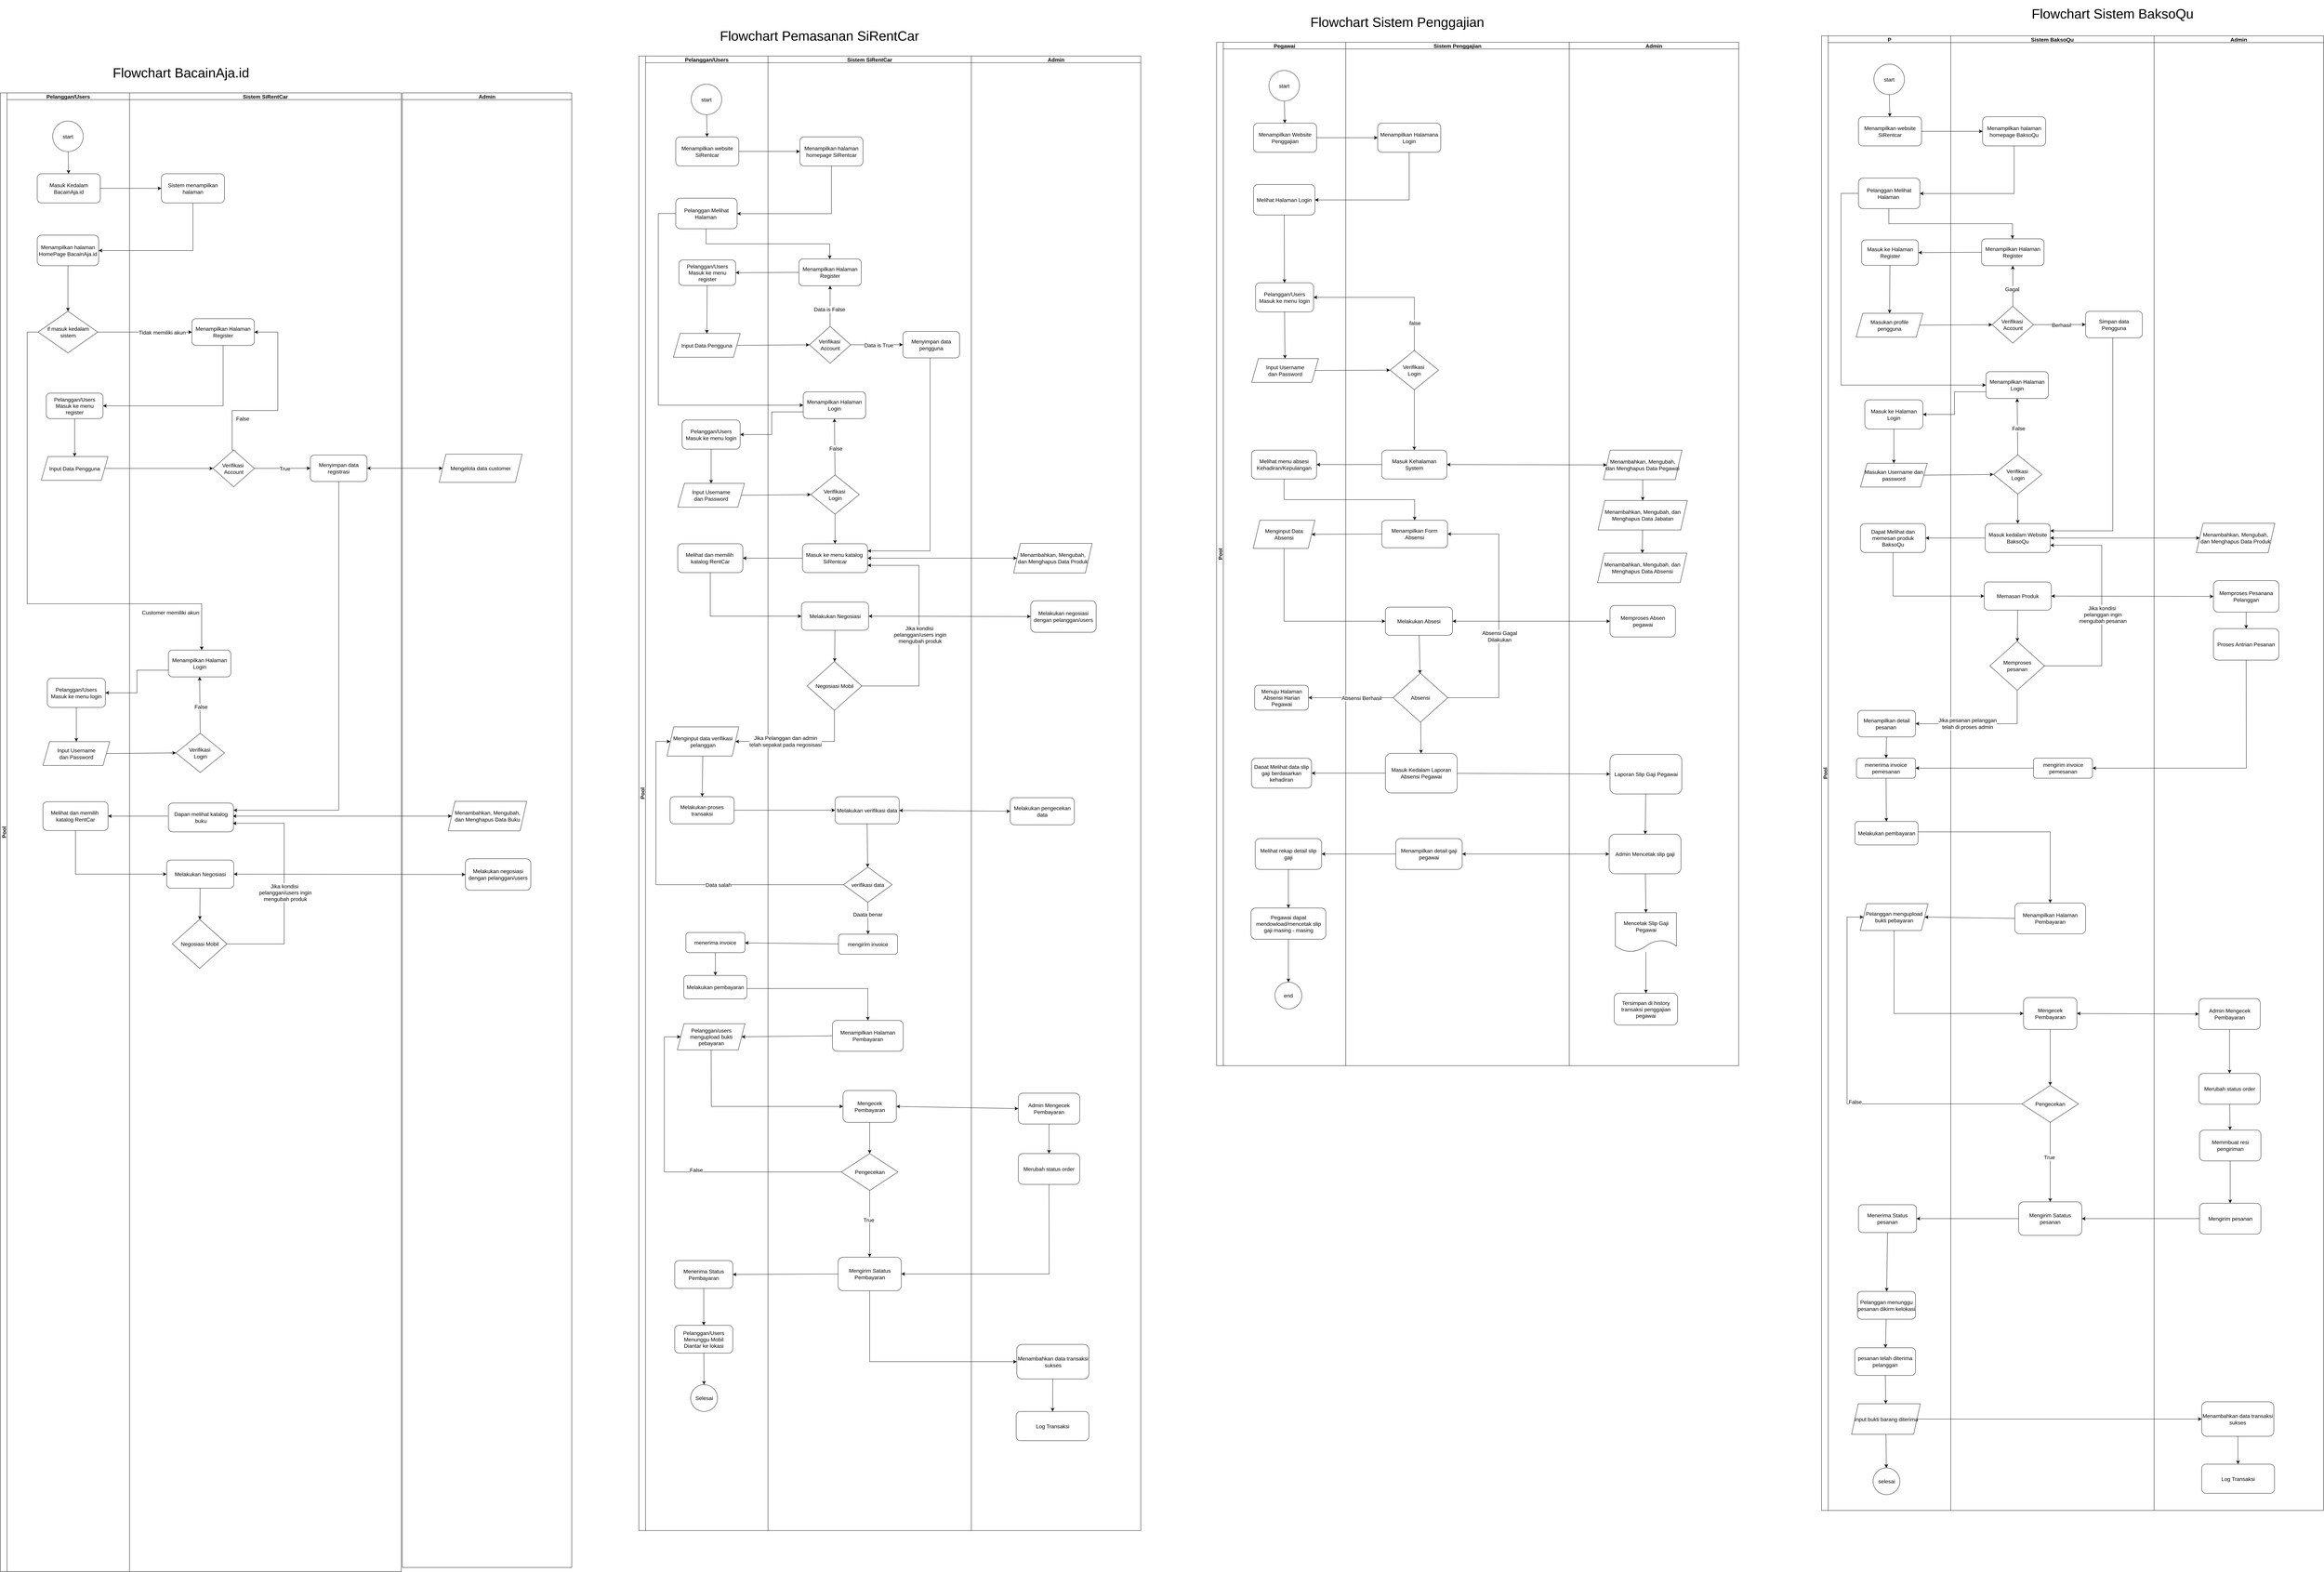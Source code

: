 <mxfile version="22.0.8" type="github">
  <diagram name="Halaman-1" id="bM6BuHL4AkJzUA_qrpLi">
    <mxGraphModel dx="2843" dy="1516" grid="0" gridSize="10" guides="1" tooltips="1" connect="1" arrows="1" fold="1" page="0" pageScale="1" pageWidth="827" pageHeight="1169" math="0" shadow="0">
      <root>
        <mxCell id="0" />
        <mxCell id="1" parent="0" />
        <mxCell id="3errwE6bJ3ndtEvrVSff-51" value="Pool" style="swimlane;childLayout=stackLayout;resizeParent=1;resizeParentMax=0;startSize=20;horizontal=0;horizontalStack=1;fontSize=16;" parent="1" vertex="1">
          <mxGeometry x="955" y="-95" width="1496" height="4396" as="geometry" />
        </mxCell>
        <mxCell id="3errwE6bJ3ndtEvrVSff-52" value="Pelanggan/Users" style="swimlane;startSize=20;fontSize=16;" parent="3errwE6bJ3ndtEvrVSff-51" vertex="1">
          <mxGeometry x="20" width="365" height="4396" as="geometry" />
        </mxCell>
        <mxCell id="3errwE6bJ3ndtEvrVSff-117" value="" style="edgeStyle=none;curved=1;rounded=0;orthogonalLoop=1;jettySize=auto;html=1;fontSize=12;startSize=8;endSize=8;" parent="3errwE6bJ3ndtEvrVSff-52" source="3errwE6bJ3ndtEvrVSff-53" target="3errwE6bJ3ndtEvrVSff-116" edge="1">
          <mxGeometry relative="1" as="geometry" />
        </mxCell>
        <mxCell id="3errwE6bJ3ndtEvrVSff-53" value="start" style="ellipse;whiteSpace=wrap;html=1;aspect=fixed;fontSize=16;" parent="3errwE6bJ3ndtEvrVSff-52" vertex="1">
          <mxGeometry x="136" y="84" width="91" height="91" as="geometry" />
        </mxCell>
        <mxCell id="3errwE6bJ3ndtEvrVSff-116" value="Menampilkan website SiRentcar" style="rounded=1;whiteSpace=wrap;html=1;fontSize=16;" parent="3errwE6bJ3ndtEvrVSff-52" vertex="1">
          <mxGeometry x="90" y="241" width="188" height="87" as="geometry" />
        </mxCell>
        <mxCell id="3errwE6bJ3ndtEvrVSff-122" value="Pelanggan Melihat Halaman&amp;nbsp;" style="rounded=1;whiteSpace=wrap;html=1;fontSize=16;" parent="3errwE6bJ3ndtEvrVSff-52" vertex="1">
          <mxGeometry x="90" y="424" width="183" height="91" as="geometry" />
        </mxCell>
        <mxCell id="3errwE6bJ3ndtEvrVSff-135" value="Input Data Pengguna" style="shape=parallelogram;perimeter=parallelogramPerimeter;whiteSpace=wrap;html=1;fixedSize=1;fontSize=16;" parent="3errwE6bJ3ndtEvrVSff-52" vertex="1">
          <mxGeometry x="83" y="827" width="199" height="71" as="geometry" />
        </mxCell>
        <mxCell id="3errwE6bJ3ndtEvrVSff-139" value="" style="edgeStyle=none;curved=1;rounded=0;orthogonalLoop=1;jettySize=auto;html=1;fontSize=12;startSize=8;endSize=8;" parent="3errwE6bJ3ndtEvrVSff-52" source="3errwE6bJ3ndtEvrVSff-136" target="3errwE6bJ3ndtEvrVSff-135" edge="1">
          <mxGeometry relative="1" as="geometry" />
        </mxCell>
        <mxCell id="3errwE6bJ3ndtEvrVSff-136" value="Pelanggan/Users&lt;br&gt;Masuk ke menu register" style="rounded=1;whiteSpace=wrap;html=1;fontSize=16;" parent="3errwE6bJ3ndtEvrVSff-52" vertex="1">
          <mxGeometry x="99.5" y="608" width="169" height="76" as="geometry" />
        </mxCell>
        <mxCell id="3errwE6bJ3ndtEvrVSff-165" style="edgeStyle=none;curved=1;rounded=0;orthogonalLoop=1;jettySize=auto;html=1;exitX=0.5;exitY=1;exitDx=0;exitDy=0;fontSize=12;startSize=8;endSize=8;" parent="3errwE6bJ3ndtEvrVSff-52" source="3errwE6bJ3ndtEvrVSff-153" target="3errwE6bJ3ndtEvrVSff-164" edge="1">
          <mxGeometry relative="1" as="geometry" />
        </mxCell>
        <mxCell id="3errwE6bJ3ndtEvrVSff-153" value="Pelanggan/Users&lt;br style=&quot;border-color: var(--border-color);&quot;&gt;Masuk ke menu login" style="rounded=1;whiteSpace=wrap;html=1;fontSize=16;" parent="3errwE6bJ3ndtEvrVSff-52" vertex="1">
          <mxGeometry x="109" y="1085" width="173" height="87" as="geometry" />
        </mxCell>
        <mxCell id="3errwE6bJ3ndtEvrVSff-164" value="Input Username&lt;br&gt;dan Password" style="shape=parallelogram;perimeter=parallelogramPerimeter;whiteSpace=wrap;html=1;fixedSize=1;fontSize=16;" parent="3errwE6bJ3ndtEvrVSff-52" vertex="1">
          <mxGeometry x="96" y="1274" width="199" height="71" as="geometry" />
        </mxCell>
        <mxCell id="3errwE6bJ3ndtEvrVSff-177" value="Melihat dan memilih&amp;nbsp;&lt;br&gt;katalog RentCar" style="rounded=1;whiteSpace=wrap;html=1;fontSize=16;" parent="3errwE6bJ3ndtEvrVSff-52" vertex="1">
          <mxGeometry x="96" y="1454" width="194" height="86" as="geometry" />
        </mxCell>
        <mxCell id="3errwE6bJ3ndtEvrVSff-197" value="" style="edgeStyle=none;curved=1;rounded=0;orthogonalLoop=1;jettySize=auto;html=1;fontSize=12;startSize=8;endSize=8;" parent="3errwE6bJ3ndtEvrVSff-52" source="3errwE6bJ3ndtEvrVSff-193" target="3errwE6bJ3ndtEvrVSff-196" edge="1">
          <mxGeometry relative="1" as="geometry" />
        </mxCell>
        <mxCell id="3errwE6bJ3ndtEvrVSff-193" value="Menginput data verifikasi pelanggan" style="shape=parallelogram;perimeter=parallelogramPerimeter;whiteSpace=wrap;html=1;fixedSize=1;fontSize=16;" parent="3errwE6bJ3ndtEvrVSff-52" vertex="1">
          <mxGeometry x="64" y="2000" width="214" height="87" as="geometry" />
        </mxCell>
        <mxCell id="3errwE6bJ3ndtEvrVSff-196" value="Melakukan proses transaksi" style="rounded=1;whiteSpace=wrap;html=1;fontSize=16;" parent="3errwE6bJ3ndtEvrVSff-52" vertex="1">
          <mxGeometry x="73" y="2208" width="191" height="81" as="geometry" />
        </mxCell>
        <mxCell id="3errwE6bJ3ndtEvrVSff-214" value="Pelanggan/users mengupload bukti pebayaran" style="shape=parallelogram;perimeter=parallelogramPerimeter;whiteSpace=wrap;html=1;fixedSize=1;fontSize=16;" parent="3errwE6bJ3ndtEvrVSff-52" vertex="1">
          <mxGeometry x="94.75" y="2885" width="201.5" height="78" as="geometry" />
        </mxCell>
        <mxCell id="3errwE6bJ3ndtEvrVSff-255" style="edgeStyle=none;curved=1;rounded=0;orthogonalLoop=1;jettySize=auto;html=1;exitX=0.5;exitY=1;exitDx=0;exitDy=0;fontSize=12;startSize=8;endSize=8;" parent="3errwE6bJ3ndtEvrVSff-52" source="3errwE6bJ3ndtEvrVSff-237" target="3errwE6bJ3ndtEvrVSff-254" edge="1">
          <mxGeometry relative="1" as="geometry" />
        </mxCell>
        <mxCell id="3errwE6bJ3ndtEvrVSff-237" value="Menerima Status Pembayaran" style="rounded=1;whiteSpace=wrap;html=1;fontSize=16;" parent="3errwE6bJ3ndtEvrVSff-52" vertex="1">
          <mxGeometry x="87" y="3591" width="173" height="83" as="geometry" />
        </mxCell>
        <mxCell id="3errwE6bJ3ndtEvrVSff-247" style="edgeStyle=none;curved=1;rounded=0;orthogonalLoop=1;jettySize=auto;html=1;fontSize=12;startSize=8;endSize=8;" parent="3errwE6bJ3ndtEvrVSff-52" source="3errwE6bJ3ndtEvrVSff-242" target="3errwE6bJ3ndtEvrVSff-246" edge="1">
          <mxGeometry relative="1" as="geometry" />
        </mxCell>
        <mxCell id="3errwE6bJ3ndtEvrVSff-242" value="menerima invoice" style="rounded=1;whiteSpace=wrap;html=1;fontSize=16;" parent="3errwE6bJ3ndtEvrVSff-52" vertex="1">
          <mxGeometry x="120.25" y="2613" width="176" height="60" as="geometry" />
        </mxCell>
        <mxCell id="3errwE6bJ3ndtEvrVSff-246" value="Melakukan pembayaran" style="rounded=1;whiteSpace=wrap;html=1;fontSize=16;" parent="3errwE6bJ3ndtEvrVSff-52" vertex="1">
          <mxGeometry x="114" y="2741" width="188" height="70" as="geometry" />
        </mxCell>
        <mxCell id="3errwE6bJ3ndtEvrVSff-258" value="" style="edgeStyle=none;curved=1;rounded=0;orthogonalLoop=1;jettySize=auto;html=1;fontSize=12;startSize=8;endSize=8;" parent="3errwE6bJ3ndtEvrVSff-52" source="3errwE6bJ3ndtEvrVSff-254" target="3errwE6bJ3ndtEvrVSff-257" edge="1">
          <mxGeometry relative="1" as="geometry" />
        </mxCell>
        <mxCell id="3errwE6bJ3ndtEvrVSff-254" value="Pelanggan/Users Menunggu Mobil Diantar ke lokasi" style="rounded=1;whiteSpace=wrap;html=1;fontSize=16;" parent="3errwE6bJ3ndtEvrVSff-52" vertex="1">
          <mxGeometry x="87" y="3784" width="173" height="83" as="geometry" />
        </mxCell>
        <mxCell id="3errwE6bJ3ndtEvrVSff-257" value="Selesai" style="ellipse;whiteSpace=wrap;html=1;aspect=fixed;fontSize=16;" parent="3errwE6bJ3ndtEvrVSff-52" vertex="1">
          <mxGeometry x="134.5" y="3961" width="80" height="80" as="geometry" />
        </mxCell>
        <mxCell id="3errwE6bJ3ndtEvrVSff-69" value="Sistem SiRentCar" style="swimlane;startSize=20;fontSize=16;" parent="3errwE6bJ3ndtEvrVSff-51" vertex="1">
          <mxGeometry x="385" width="606" height="4396" as="geometry" />
        </mxCell>
        <mxCell id="3errwE6bJ3ndtEvrVSff-119" value="Menampilkan halaman homepage SiRentcar" style="rounded=1;whiteSpace=wrap;html=1;fontSize=16;" parent="3errwE6bJ3ndtEvrVSff-69" vertex="1">
          <mxGeometry x="95" y="241" width="188" height="87" as="geometry" />
        </mxCell>
        <mxCell id="3errwE6bJ3ndtEvrVSff-126" value="Menampilkan Halaman&lt;br&gt;Register" style="rounded=1;whiteSpace=wrap;html=1;fontSize=16;" parent="3errwE6bJ3ndtEvrVSff-69" vertex="1">
          <mxGeometry x="92" y="605" width="186" height="80" as="geometry" />
        </mxCell>
        <mxCell id="3errwE6bJ3ndtEvrVSff-141" style="edgeStyle=none;curved=1;rounded=0;orthogonalLoop=1;jettySize=auto;html=1;entryX=0.5;entryY=1;entryDx=0;entryDy=0;fontSize=12;startSize=8;endSize=8;" parent="3errwE6bJ3ndtEvrVSff-69" source="3errwE6bJ3ndtEvrVSff-130" target="3errwE6bJ3ndtEvrVSff-126" edge="1">
          <mxGeometry relative="1" as="geometry" />
        </mxCell>
        <mxCell id="3errwE6bJ3ndtEvrVSff-142" value="Data is False" style="edgeLabel;html=1;align=center;verticalAlign=middle;resizable=0;points=[];fontSize=16;" parent="3errwE6bJ3ndtEvrVSff-141" vertex="1" connectable="0">
          <mxGeometry x="-0.157" y="2" relative="1" as="geometry">
            <mxPoint as="offset" />
          </mxGeometry>
        </mxCell>
        <mxCell id="3errwE6bJ3ndtEvrVSff-146" style="edgeStyle=none;curved=1;rounded=0;orthogonalLoop=1;jettySize=auto;html=1;fontSize=12;startSize=8;endSize=8;entryX=0;entryY=0.5;entryDx=0;entryDy=0;" parent="3errwE6bJ3ndtEvrVSff-69" source="3errwE6bJ3ndtEvrVSff-130" target="3errwE6bJ3ndtEvrVSff-147" edge="1">
          <mxGeometry relative="1" as="geometry">
            <mxPoint x="299" y="861.0" as="targetPoint" />
          </mxGeometry>
        </mxCell>
        <mxCell id="3errwE6bJ3ndtEvrVSff-148" value="Data is True" style="edgeLabel;html=1;align=center;verticalAlign=middle;resizable=0;points=[];fontSize=16;" parent="3errwE6bJ3ndtEvrVSff-146" vertex="1" connectable="0">
          <mxGeometry x="0.293" y="-6" relative="1" as="geometry">
            <mxPoint x="-17" y="-5" as="offset" />
          </mxGeometry>
        </mxCell>
        <mxCell id="3errwE6bJ3ndtEvrVSff-130" value="Verifikasi&amp;nbsp;&lt;br&gt;Account" style="rhombus;whiteSpace=wrap;html=1;fontSize=16;" parent="3errwE6bJ3ndtEvrVSff-69" vertex="1">
          <mxGeometry x="123.5" y="806" width="123" height="110" as="geometry" />
        </mxCell>
        <mxCell id="3errwE6bJ3ndtEvrVSff-147" value="Menyimpan data pengguna" style="rounded=1;whiteSpace=wrap;html=1;fontSize=16;" parent="3errwE6bJ3ndtEvrVSff-69" vertex="1">
          <mxGeometry x="402" y="821" width="169" height="79" as="geometry" />
        </mxCell>
        <mxCell id="3errwE6bJ3ndtEvrVSff-149" value="Menampilkan Halaman&lt;br&gt;Login" style="rounded=1;whiteSpace=wrap;html=1;fontSize=16;" parent="3errwE6bJ3ndtEvrVSff-69" vertex="1">
          <mxGeometry x="105" y="1001" width="186" height="80" as="geometry" />
        </mxCell>
        <mxCell id="3errwE6bJ3ndtEvrVSff-168" style="edgeStyle=none;curved=1;rounded=0;orthogonalLoop=1;jettySize=auto;html=1;exitX=0.5;exitY=0;exitDx=0;exitDy=0;entryX=0.5;entryY=1;entryDx=0;entryDy=0;fontSize=12;startSize=8;endSize=8;" parent="3errwE6bJ3ndtEvrVSff-69" source="3errwE6bJ3ndtEvrVSff-166" target="3errwE6bJ3ndtEvrVSff-149" edge="1">
          <mxGeometry relative="1" as="geometry" />
        </mxCell>
        <mxCell id="3errwE6bJ3ndtEvrVSff-169" value="False" style="edgeLabel;html=1;align=center;verticalAlign=middle;resizable=0;points=[];fontSize=16;" parent="3errwE6bJ3ndtEvrVSff-168" vertex="1" connectable="0">
          <mxGeometry x="-0.055" y="-3" relative="1" as="geometry">
            <mxPoint as="offset" />
          </mxGeometry>
        </mxCell>
        <mxCell id="3errwE6bJ3ndtEvrVSff-171" style="edgeStyle=none;curved=1;rounded=0;orthogonalLoop=1;jettySize=auto;html=1;exitX=0.5;exitY=1;exitDx=0;exitDy=0;entryX=0.5;entryY=0;entryDx=0;entryDy=0;fontSize=12;startSize=8;endSize=8;" parent="3errwE6bJ3ndtEvrVSff-69" source="3errwE6bJ3ndtEvrVSff-166" target="3errwE6bJ3ndtEvrVSff-170" edge="1">
          <mxGeometry relative="1" as="geometry" />
        </mxCell>
        <mxCell id="3errwE6bJ3ndtEvrVSff-166" value="Verifikasi&amp;nbsp;&lt;br&gt;Login" style="rhombus;whiteSpace=wrap;html=1;fontSize=16;" parent="3errwE6bJ3ndtEvrVSff-69" vertex="1">
          <mxGeometry x="127.5" y="1249" width="144.5" height="117" as="geometry" />
        </mxCell>
        <mxCell id="3errwE6bJ3ndtEvrVSff-170" value="Masuk ke menu katalog&amp;nbsp;&lt;br&gt;SiRentcar" style="rounded=1;whiteSpace=wrap;html=1;fontSize=16;" parent="3errwE6bJ3ndtEvrVSff-69" vertex="1">
          <mxGeometry x="102.75" y="1454" width="194" height="86" as="geometry" />
        </mxCell>
        <mxCell id="3errwE6bJ3ndtEvrVSff-175" value="" style="edgeStyle=elbowEdgeStyle;elbow=horizontal;endArrow=classic;html=1;curved=0;rounded=0;endSize=8;startSize=8;fontSize=12;entryX=1;entryY=0.25;entryDx=0;entryDy=0;exitX=0.5;exitY=1;exitDx=0;exitDy=0;" parent="3errwE6bJ3ndtEvrVSff-69" source="3errwE6bJ3ndtEvrVSff-147" target="3errwE6bJ3ndtEvrVSff-170" edge="1">
          <mxGeometry width="50" height="50" relative="1" as="geometry">
            <mxPoint x="458" y="992" as="sourcePoint" />
            <mxPoint x="508" y="942" as="targetPoint" />
            <Array as="points">
              <mxPoint x="483" y="1184" />
            </Array>
          </mxGeometry>
        </mxCell>
        <mxCell id="3errwE6bJ3ndtEvrVSff-184" value="" style="edgeStyle=none;curved=1;rounded=0;orthogonalLoop=1;jettySize=auto;html=1;fontSize=12;startSize=8;endSize=8;" parent="3errwE6bJ3ndtEvrVSff-69" source="3errwE6bJ3ndtEvrVSff-179" target="3errwE6bJ3ndtEvrVSff-183" edge="1">
          <mxGeometry relative="1" as="geometry" />
        </mxCell>
        <mxCell id="3errwE6bJ3ndtEvrVSff-179" value="Melakukan Negosiasi" style="rounded=1;whiteSpace=wrap;html=1;fontSize=16;" parent="3errwE6bJ3ndtEvrVSff-69" vertex="1">
          <mxGeometry x="99.75" y="1628" width="200" height="84" as="geometry" />
        </mxCell>
        <mxCell id="3errwE6bJ3ndtEvrVSff-183" value="Negosiasi Mobil" style="rhombus;whiteSpace=wrap;html=1;fontSize=16;" parent="3errwE6bJ3ndtEvrVSff-69" vertex="1">
          <mxGeometry x="116.5" y="1805" width="163" height="146" as="geometry" />
        </mxCell>
        <mxCell id="3errwE6bJ3ndtEvrVSff-185" value="" style="edgeStyle=elbowEdgeStyle;elbow=horizontal;endArrow=classic;html=1;curved=0;rounded=0;endSize=8;startSize=8;fontSize=12;exitX=1;exitY=0.5;exitDx=0;exitDy=0;entryX=1;entryY=0.75;entryDx=0;entryDy=0;" parent="3errwE6bJ3ndtEvrVSff-69" source="3errwE6bJ3ndtEvrVSff-183" target="3errwE6bJ3ndtEvrVSff-170" edge="1">
          <mxGeometry width="50" height="50" relative="1" as="geometry">
            <mxPoint x="314" y="1878" as="sourcePoint" />
            <mxPoint x="364" y="1828" as="targetPoint" />
            <Array as="points">
              <mxPoint x="450" y="1694" />
            </Array>
          </mxGeometry>
        </mxCell>
        <mxCell id="3errwE6bJ3ndtEvrVSff-186" value="Jika kondisi&amp;nbsp;&lt;br&gt;pelanggan/users ingin &lt;br&gt;mengubah produk" style="edgeLabel;html=1;align=center;verticalAlign=middle;resizable=0;points=[];fontSize=16;" parent="3errwE6bJ3ndtEvrVSff-185" vertex="1" connectable="0">
          <mxGeometry x="-0.051" y="-3" relative="1" as="geometry">
            <mxPoint as="offset" />
          </mxGeometry>
        </mxCell>
        <mxCell id="3errwE6bJ3ndtEvrVSff-206" style="edgeStyle=none;curved=1;rounded=0;orthogonalLoop=1;jettySize=auto;html=1;exitX=0.5;exitY=1;exitDx=0;exitDy=0;fontSize=12;startSize=8;endSize=8;" parent="3errwE6bJ3ndtEvrVSff-69" source="3errwE6bJ3ndtEvrVSff-198" target="3errwE6bJ3ndtEvrVSff-204" edge="1">
          <mxGeometry relative="1" as="geometry" />
        </mxCell>
        <mxCell id="3errwE6bJ3ndtEvrVSff-198" value="Melakukan verifikasi data" style="rounded=1;whiteSpace=wrap;html=1;fontSize=16;" parent="3errwE6bJ3ndtEvrVSff-69" vertex="1">
          <mxGeometry x="200" y="2208" width="191" height="81" as="geometry" />
        </mxCell>
        <mxCell id="3errwE6bJ3ndtEvrVSff-239" style="edgeStyle=none;curved=1;rounded=0;orthogonalLoop=1;jettySize=auto;html=1;exitX=0.5;exitY=1;exitDx=0;exitDy=0;entryX=0.5;entryY=0;entryDx=0;entryDy=0;fontSize=12;startSize=8;endSize=8;" parent="3errwE6bJ3ndtEvrVSff-69" source="3errwE6bJ3ndtEvrVSff-204" target="3errwE6bJ3ndtEvrVSff-238" edge="1">
          <mxGeometry relative="1" as="geometry" />
        </mxCell>
        <mxCell id="3errwE6bJ3ndtEvrVSff-281" value="Daata benar" style="edgeLabel;html=1;align=center;verticalAlign=middle;resizable=0;points=[];fontSize=16;" parent="3errwE6bJ3ndtEvrVSff-239" vertex="1" connectable="0">
          <mxGeometry x="-0.266" y="-1" relative="1" as="geometry">
            <mxPoint y="1" as="offset" />
          </mxGeometry>
        </mxCell>
        <mxCell id="3errwE6bJ3ndtEvrVSff-204" value="verifikasi data" style="rhombus;whiteSpace=wrap;html=1;fontSize=16;" parent="3errwE6bJ3ndtEvrVSff-69" vertex="1">
          <mxGeometry x="225" y="2418" width="145" height="105" as="geometry" />
        </mxCell>
        <mxCell id="3errwE6bJ3ndtEvrVSff-210" value="Menampilkan Halaman Pembayaran" style="rounded=1;whiteSpace=wrap;html=1;fontSize=16;" parent="3errwE6bJ3ndtEvrVSff-69" vertex="1">
          <mxGeometry x="192" y="2875" width="211" height="92" as="geometry" />
        </mxCell>
        <mxCell id="3errwE6bJ3ndtEvrVSff-224" style="edgeStyle=none;curved=1;rounded=0;orthogonalLoop=1;jettySize=auto;html=1;fontSize=12;startSize=8;endSize=8;" parent="3errwE6bJ3ndtEvrVSff-69" source="3errwE6bJ3ndtEvrVSff-217" target="3errwE6bJ3ndtEvrVSff-219" edge="1">
          <mxGeometry relative="1" as="geometry" />
        </mxCell>
        <mxCell id="3errwE6bJ3ndtEvrVSff-217" value="Mengecek Pembayaran" style="rounded=1;whiteSpace=wrap;html=1;fontSize=16;" parent="3errwE6bJ3ndtEvrVSff-69" vertex="1">
          <mxGeometry x="223.5" y="3084" width="159" height="95" as="geometry" />
        </mxCell>
        <mxCell id="3errwE6bJ3ndtEvrVSff-229" style="edgeStyle=none;curved=1;rounded=0;orthogonalLoop=1;jettySize=auto;html=1;fontSize=12;startSize=8;endSize=8;entryX=0.5;entryY=0;entryDx=0;entryDy=0;" parent="3errwE6bJ3ndtEvrVSff-69" source="3errwE6bJ3ndtEvrVSff-219" target="3errwE6bJ3ndtEvrVSff-231" edge="1">
          <mxGeometry relative="1" as="geometry">
            <mxPoint x="303" y="3353" as="targetPoint" />
          </mxGeometry>
        </mxCell>
        <mxCell id="3errwE6bJ3ndtEvrVSff-230" value="True" style="edgeLabel;html=1;align=center;verticalAlign=middle;resizable=0;points=[];fontSize=16;" parent="3errwE6bJ3ndtEvrVSff-229" vertex="1" connectable="0">
          <mxGeometry x="-0.131" y="-3" relative="1" as="geometry">
            <mxPoint y="1" as="offset" />
          </mxGeometry>
        </mxCell>
        <mxCell id="3errwE6bJ3ndtEvrVSff-219" value="Pengecekan" style="rhombus;whiteSpace=wrap;html=1;fontSize=16;" parent="3errwE6bJ3ndtEvrVSff-69" vertex="1">
          <mxGeometry x="218.5" y="3272" width="169" height="110" as="geometry" />
        </mxCell>
        <mxCell id="3errwE6bJ3ndtEvrVSff-231" value="Mengirim Satatus Pembayaran" style="rounded=1;whiteSpace=wrap;html=1;fontSize=16;" parent="3errwE6bJ3ndtEvrVSff-69" vertex="1">
          <mxGeometry x="208.75" y="3581" width="188.5" height="100" as="geometry" />
        </mxCell>
        <mxCell id="3errwE6bJ3ndtEvrVSff-238" value="mengirim invoice" style="rounded=1;whiteSpace=wrap;html=1;fontSize=16;" parent="3errwE6bJ3ndtEvrVSff-69" vertex="1">
          <mxGeometry x="210" y="2618" width="176" height="60" as="geometry" />
        </mxCell>
        <mxCell id="3errwE6bJ3ndtEvrVSff-120" style="edgeStyle=none;curved=1;rounded=0;orthogonalLoop=1;jettySize=auto;html=1;exitX=1;exitY=0.5;exitDx=0;exitDy=0;fontSize=12;startSize=8;endSize=8;" parent="3errwE6bJ3ndtEvrVSff-51" source="3errwE6bJ3ndtEvrVSff-116" target="3errwE6bJ3ndtEvrVSff-119" edge="1">
          <mxGeometry relative="1" as="geometry" />
        </mxCell>
        <mxCell id="3errwE6bJ3ndtEvrVSff-123" value="" style="edgeStyle=elbowEdgeStyle;elbow=horizontal;endArrow=classic;html=1;curved=0;rounded=0;endSize=8;startSize=8;fontSize=12;exitX=0.5;exitY=1;exitDx=0;exitDy=0;" parent="3errwE6bJ3ndtEvrVSff-51" source="3errwE6bJ3ndtEvrVSff-119" target="3errwE6bJ3ndtEvrVSff-122" edge="1">
          <mxGeometry width="50" height="50" relative="1" as="geometry">
            <mxPoint x="499" y="470" as="sourcePoint" />
            <mxPoint x="549" y="420" as="targetPoint" />
            <Array as="points">
              <mxPoint x="574" y="470" />
            </Array>
          </mxGeometry>
        </mxCell>
        <mxCell id="3errwE6bJ3ndtEvrVSff-125" value="" style="edgeStyle=elbowEdgeStyle;elbow=vertical;endArrow=classic;html=1;curved=0;rounded=0;endSize=8;startSize=8;fontSize=12;exitX=0.5;exitY=1;exitDx=0;exitDy=0;entryX=0.5;entryY=0;entryDx=0;entryDy=0;" parent="3errwE6bJ3ndtEvrVSff-51" edge="1">
          <mxGeometry width="50" height="50" relative="1" as="geometry">
            <mxPoint x="200.5" y="515" as="sourcePoint" />
            <mxPoint x="569" y="605" as="targetPoint" />
          </mxGeometry>
        </mxCell>
        <mxCell id="3errwE6bJ3ndtEvrVSff-138" style="edgeStyle=none;curved=1;rounded=0;orthogonalLoop=1;jettySize=auto;html=1;exitX=0;exitY=0.5;exitDx=0;exitDy=0;entryX=1;entryY=0.5;entryDx=0;entryDy=0;fontSize=12;startSize=8;endSize=8;" parent="3errwE6bJ3ndtEvrVSff-51" source="3errwE6bJ3ndtEvrVSff-126" target="3errwE6bJ3ndtEvrVSff-136" edge="1">
          <mxGeometry relative="1" as="geometry" />
        </mxCell>
        <mxCell id="3errwE6bJ3ndtEvrVSff-140" style="edgeStyle=none;curved=1;rounded=0;orthogonalLoop=1;jettySize=auto;html=1;exitX=1;exitY=0.5;exitDx=0;exitDy=0;entryX=0;entryY=0.5;entryDx=0;entryDy=0;fontSize=12;startSize=8;endSize=8;" parent="3errwE6bJ3ndtEvrVSff-51" source="3errwE6bJ3ndtEvrVSff-135" target="3errwE6bJ3ndtEvrVSff-130" edge="1">
          <mxGeometry relative="1" as="geometry" />
        </mxCell>
        <mxCell id="3errwE6bJ3ndtEvrVSff-152" value="" style="edgeStyle=elbowEdgeStyle;elbow=horizontal;endArrow=classic;html=1;curved=0;rounded=0;endSize=8;startSize=8;fontSize=12;exitX=0;exitY=0.5;exitDx=0;exitDy=0;entryX=0;entryY=0.5;entryDx=0;entryDy=0;" parent="3errwE6bJ3ndtEvrVSff-51" source="3errwE6bJ3ndtEvrVSff-122" target="3errwE6bJ3ndtEvrVSff-149" edge="1">
          <mxGeometry width="50" height="50" relative="1" as="geometry">
            <mxPoint x="215" y="1049" as="sourcePoint" />
            <mxPoint x="265" y="999" as="targetPoint" />
            <Array as="points">
              <mxPoint x="58" y="846" />
            </Array>
          </mxGeometry>
        </mxCell>
        <mxCell id="3errwE6bJ3ndtEvrVSff-154" value="" style="edgeStyle=elbowEdgeStyle;elbow=horizontal;endArrow=classic;html=1;curved=0;rounded=0;endSize=8;startSize=8;fontSize=12;exitX=0;exitY=0.75;exitDx=0;exitDy=0;entryX=1;entryY=0.5;entryDx=0;entryDy=0;" parent="3errwE6bJ3ndtEvrVSff-51" source="3errwE6bJ3ndtEvrVSff-149" target="3errwE6bJ3ndtEvrVSff-153" edge="1">
          <mxGeometry width="50" height="50" relative="1" as="geometry">
            <mxPoint x="485" y="1190" as="sourcePoint" />
            <mxPoint x="535" y="1140" as="targetPoint" />
          </mxGeometry>
        </mxCell>
        <mxCell id="3errwE6bJ3ndtEvrVSff-167" style="edgeStyle=none;curved=1;rounded=0;orthogonalLoop=1;jettySize=auto;html=1;exitX=1;exitY=0.5;exitDx=0;exitDy=0;entryX=0;entryY=0.5;entryDx=0;entryDy=0;fontSize=12;startSize=8;endSize=8;" parent="3errwE6bJ3ndtEvrVSff-51" source="3errwE6bJ3ndtEvrVSff-164" target="3errwE6bJ3ndtEvrVSff-166" edge="1">
          <mxGeometry relative="1" as="geometry" />
        </mxCell>
        <mxCell id="3errwE6bJ3ndtEvrVSff-176" value="" style="endArrow=classic;startArrow=classic;html=1;rounded=0;fontSize=12;startSize=8;endSize=8;curved=1;entryX=0;entryY=0.5;entryDx=0;entryDy=0;exitX=1;exitY=0.5;exitDx=0;exitDy=0;" parent="3errwE6bJ3ndtEvrVSff-51" source="3errwE6bJ3ndtEvrVSff-170" target="3errwE6bJ3ndtEvrVSff-173" edge="1">
          <mxGeometry width="50" height="50" relative="1" as="geometry">
            <mxPoint x="816" y="1536" as="sourcePoint" />
            <mxPoint x="866" y="1486" as="targetPoint" />
          </mxGeometry>
        </mxCell>
        <mxCell id="3errwE6bJ3ndtEvrVSff-178" style="edgeStyle=none;curved=1;rounded=0;orthogonalLoop=1;jettySize=auto;html=1;exitX=0;exitY=0.5;exitDx=0;exitDy=0;fontSize=12;startSize=8;endSize=8;" parent="3errwE6bJ3ndtEvrVSff-51" source="3errwE6bJ3ndtEvrVSff-170" target="3errwE6bJ3ndtEvrVSff-177" edge="1">
          <mxGeometry relative="1" as="geometry" />
        </mxCell>
        <mxCell id="3errwE6bJ3ndtEvrVSff-182" value="" style="edgeStyle=elbowEdgeStyle;elbow=horizontal;endArrow=classic;html=1;curved=0;rounded=0;endSize=8;startSize=8;fontSize=12;entryX=0;entryY=0.5;entryDx=0;entryDy=0;exitX=0.5;exitY=1;exitDx=0;exitDy=0;" parent="3errwE6bJ3ndtEvrVSff-51" source="3errwE6bJ3ndtEvrVSff-177" target="3errwE6bJ3ndtEvrVSff-179" edge="1">
          <mxGeometry width="50" height="50" relative="1" as="geometry">
            <mxPoint x="136" y="1685" as="sourcePoint" />
            <mxPoint x="186" y="1635" as="targetPoint" />
            <Array as="points">
              <mxPoint x="213" y="1649" />
            </Array>
          </mxGeometry>
        </mxCell>
        <mxCell id="3errwE6bJ3ndtEvrVSff-191" value="" style="endArrow=classic;startArrow=classic;html=1;rounded=0;fontSize=12;startSize=8;endSize=8;curved=1;exitX=1;exitY=0.5;exitDx=0;exitDy=0;entryX=0;entryY=0.5;entryDx=0;entryDy=0;" parent="3errwE6bJ3ndtEvrVSff-51" source="3errwE6bJ3ndtEvrVSff-179" target="3errwE6bJ3ndtEvrVSff-188" edge="1">
          <mxGeometry width="50" height="50" relative="1" as="geometry">
            <mxPoint x="1019" y="1694" as="sourcePoint" />
            <mxPoint x="1069" y="1644" as="targetPoint" />
          </mxGeometry>
        </mxCell>
        <mxCell id="3errwE6bJ3ndtEvrVSff-194" value="" style="edgeStyle=elbowEdgeStyle;elbow=horizontal;endArrow=classic;html=1;curved=0;rounded=0;endSize=8;startSize=8;fontSize=12;exitX=0.5;exitY=1;exitDx=0;exitDy=0;entryX=1;entryY=0.5;entryDx=0;entryDy=0;" parent="3errwE6bJ3ndtEvrVSff-51" source="3errwE6bJ3ndtEvrVSff-183" target="3errwE6bJ3ndtEvrVSff-193" edge="1">
          <mxGeometry width="50" height="50" relative="1" as="geometry">
            <mxPoint x="577" y="2057" as="sourcePoint" />
            <mxPoint x="627" y="2007" as="targetPoint" />
            <Array as="points">
              <mxPoint x="583" y="2059" />
            </Array>
          </mxGeometry>
        </mxCell>
        <mxCell id="3errwE6bJ3ndtEvrVSff-195" value="Jika Pelanggan dan admin&lt;br&gt;telah sepakat pada negosisasi" style="edgeLabel;html=1;align=center;verticalAlign=middle;resizable=0;points=[];fontSize=16;" parent="3errwE6bJ3ndtEvrVSff-194" vertex="1" connectable="0">
          <mxGeometry x="0.23" y="-1" relative="1" as="geometry">
            <mxPoint as="offset" />
          </mxGeometry>
        </mxCell>
        <mxCell id="3errwE6bJ3ndtEvrVSff-199" style="edgeStyle=none;curved=1;rounded=0;orthogonalLoop=1;jettySize=auto;html=1;exitX=1;exitY=0.5;exitDx=0;exitDy=0;fontSize=12;startSize=8;endSize=8;" parent="3errwE6bJ3ndtEvrVSff-51" source="3errwE6bJ3ndtEvrVSff-196" target="3errwE6bJ3ndtEvrVSff-198" edge="1">
          <mxGeometry relative="1" as="geometry" />
        </mxCell>
        <mxCell id="3errwE6bJ3ndtEvrVSff-203" value="" style="endArrow=classic;startArrow=classic;html=1;rounded=0;fontSize=12;startSize=8;endSize=8;curved=1;entryX=0;entryY=0.5;entryDx=0;entryDy=0;" parent="3errwE6bJ3ndtEvrVSff-51" source="3errwE6bJ3ndtEvrVSff-198" target="3errwE6bJ3ndtEvrVSff-201" edge="1">
          <mxGeometry width="50" height="50" relative="1" as="geometry">
            <mxPoint x="887" y="2293" as="sourcePoint" />
            <mxPoint x="937" y="2243" as="targetPoint" />
          </mxGeometry>
        </mxCell>
        <mxCell id="3errwE6bJ3ndtEvrVSff-207" value="" style="edgeStyle=elbowEdgeStyle;elbow=horizontal;endArrow=classic;html=1;curved=0;rounded=0;endSize=8;startSize=8;fontSize=12;entryX=0;entryY=0.5;entryDx=0;entryDy=0;exitX=0;exitY=0.5;exitDx=0;exitDy=0;" parent="3errwE6bJ3ndtEvrVSff-51" source="3errwE6bJ3ndtEvrVSff-204" target="3errwE6bJ3ndtEvrVSff-193" edge="1">
          <mxGeometry width="50" height="50" relative="1" as="geometry">
            <mxPoint x="163" y="2512" as="sourcePoint" />
            <mxPoint x="213" y="2462" as="targetPoint" />
            <Array as="points">
              <mxPoint x="51" y="2318" />
            </Array>
          </mxGeometry>
        </mxCell>
        <mxCell id="3errwE6bJ3ndtEvrVSff-208" value="Data salah" style="edgeLabel;html=1;align=center;verticalAlign=middle;resizable=0;points=[];fontSize=16;" parent="3errwE6bJ3ndtEvrVSff-207" vertex="1" connectable="0">
          <mxGeometry x="-0.276" relative="1" as="geometry">
            <mxPoint x="-1" as="offset" />
          </mxGeometry>
        </mxCell>
        <mxCell id="3errwE6bJ3ndtEvrVSff-213" style="edgeStyle=none;curved=1;rounded=0;orthogonalLoop=1;jettySize=auto;html=1;exitX=0;exitY=0.5;exitDx=0;exitDy=0;fontSize=12;startSize=8;endSize=8;entryX=1;entryY=0.5;entryDx=0;entryDy=0;" parent="3errwE6bJ3ndtEvrVSff-51" source="3errwE6bJ3ndtEvrVSff-210" target="3errwE6bJ3ndtEvrVSff-214" edge="1">
          <mxGeometry relative="1" as="geometry">
            <mxPoint x="381" y="2708.0" as="targetPoint" />
          </mxGeometry>
        </mxCell>
        <mxCell id="3errwE6bJ3ndtEvrVSff-218" value="" style="edgeStyle=elbowEdgeStyle;elbow=horizontal;endArrow=classic;html=1;curved=0;rounded=0;endSize=8;startSize=8;fontSize=12;exitX=0.5;exitY=1;exitDx=0;exitDy=0;entryX=0;entryY=0.5;entryDx=0;entryDy=0;" parent="3errwE6bJ3ndtEvrVSff-51" source="3errwE6bJ3ndtEvrVSff-214" target="3errwE6bJ3ndtEvrVSff-217" edge="1">
          <mxGeometry width="50" height="50" relative="1" as="geometry">
            <mxPoint x="230" y="2919" as="sourcePoint" />
            <mxPoint x="280" y="2869" as="targetPoint" />
            <Array as="points">
              <mxPoint x="216" y="2893" />
            </Array>
          </mxGeometry>
        </mxCell>
        <mxCell id="3errwE6bJ3ndtEvrVSff-223" value="" style="edgeStyle=elbowEdgeStyle;elbow=horizontal;endArrow=classic;html=1;curved=0;rounded=0;endSize=8;startSize=8;fontSize=12;entryX=0;entryY=0.5;entryDx=0;entryDy=0;exitX=0;exitY=0.5;exitDx=0;exitDy=0;" parent="3errwE6bJ3ndtEvrVSff-51" source="3errwE6bJ3ndtEvrVSff-219" target="3errwE6bJ3ndtEvrVSff-214" edge="1">
          <mxGeometry width="50" height="50" relative="1" as="geometry">
            <mxPoint x="93" y="3046" as="sourcePoint" />
            <mxPoint x="143" y="2996" as="targetPoint" />
            <Array as="points">
              <mxPoint x="76" y="2948" />
            </Array>
          </mxGeometry>
        </mxCell>
        <mxCell id="3errwE6bJ3ndtEvrVSff-227" value="False" style="edgeLabel;html=1;align=center;verticalAlign=middle;resizable=0;points=[];fontSize=16;" parent="3errwE6bJ3ndtEvrVSff-223" vertex="1" connectable="0">
          <mxGeometry x="-0.117" y="-6" relative="1" as="geometry">
            <mxPoint as="offset" />
          </mxGeometry>
        </mxCell>
        <mxCell id="3errwE6bJ3ndtEvrVSff-225" value="" style="endArrow=classic;startArrow=classic;html=1;rounded=0;fontSize=12;startSize=8;endSize=8;curved=1;exitX=1;exitY=0.5;exitDx=0;exitDy=0;entryX=0;entryY=0.5;entryDx=0;entryDy=0;" parent="3errwE6bJ3ndtEvrVSff-51" source="3errwE6bJ3ndtEvrVSff-217" target="3errwE6bJ3ndtEvrVSff-226" edge="1">
          <mxGeometry width="50" height="50" relative="1" as="geometry">
            <mxPoint x="1098" y="2970" as="sourcePoint" />
            <mxPoint x="1120" y="2920" as="targetPoint" />
          </mxGeometry>
        </mxCell>
        <mxCell id="3errwE6bJ3ndtEvrVSff-236" value="" style="edgeStyle=elbowEdgeStyle;elbow=horizontal;endArrow=classic;html=1;curved=0;rounded=0;endSize=8;startSize=8;fontSize=12;exitX=0.5;exitY=1;exitDx=0;exitDy=0;entryX=1;entryY=0.5;entryDx=0;entryDy=0;" parent="3errwE6bJ3ndtEvrVSff-51" source="3errwE6bJ3ndtEvrVSff-232" target="3errwE6bJ3ndtEvrVSff-231" edge="1">
          <mxGeometry width="50" height="50" relative="1" as="geometry">
            <mxPoint x="1176" y="3303" as="sourcePoint" />
            <mxPoint x="1226" y="3253" as="targetPoint" />
            <Array as="points">
              <mxPoint x="1223" y="3291" />
            </Array>
          </mxGeometry>
        </mxCell>
        <mxCell id="3errwE6bJ3ndtEvrVSff-243" style="edgeStyle=none;curved=1;rounded=0;orthogonalLoop=1;jettySize=auto;html=1;fontSize=12;startSize=8;endSize=8;" parent="3errwE6bJ3ndtEvrVSff-51" source="3errwE6bJ3ndtEvrVSff-238" target="3errwE6bJ3ndtEvrVSff-242" edge="1">
          <mxGeometry relative="1" as="geometry" />
        </mxCell>
        <mxCell id="3errwE6bJ3ndtEvrVSff-248" value="" style="edgeStyle=elbowEdgeStyle;elbow=vertical;endArrow=classic;html=1;curved=0;rounded=0;endSize=8;startSize=8;fontSize=12;exitX=1;exitY=0.5;exitDx=0;exitDy=0;entryX=0.5;entryY=0;entryDx=0;entryDy=0;" parent="3errwE6bJ3ndtEvrVSff-51" source="3errwE6bJ3ndtEvrVSff-246" target="3errwE6bJ3ndtEvrVSff-210" edge="1">
          <mxGeometry width="50" height="50" relative="1" as="geometry">
            <mxPoint x="495" y="2845" as="sourcePoint" />
            <mxPoint x="545" y="2795" as="targetPoint" />
            <Array as="points">
              <mxPoint x="541" y="2780" />
            </Array>
          </mxGeometry>
        </mxCell>
        <mxCell id="3errwE6bJ3ndtEvrVSff-249" style="edgeStyle=none;curved=1;rounded=0;orthogonalLoop=1;jettySize=auto;html=1;exitX=0;exitY=0.5;exitDx=0;exitDy=0;entryX=1;entryY=0.5;entryDx=0;entryDy=0;fontSize=12;startSize=8;endSize=8;" parent="3errwE6bJ3ndtEvrVSff-51" source="3errwE6bJ3ndtEvrVSff-231" target="3errwE6bJ3ndtEvrVSff-237" edge="1">
          <mxGeometry relative="1" as="geometry" />
        </mxCell>
        <mxCell id="3errwE6bJ3ndtEvrVSff-250" value="" style="edgeStyle=elbowEdgeStyle;elbow=horizontal;endArrow=classic;html=1;curved=0;rounded=0;endSize=8;startSize=8;fontSize=12;exitX=0.5;exitY=1;exitDx=0;exitDy=0;entryX=0;entryY=0.5;entryDx=0;entryDy=0;" parent="3errwE6bJ3ndtEvrVSff-51" source="3errwE6bJ3ndtEvrVSff-231" target="3errwE6bJ3ndtEvrVSff-251" edge="1">
          <mxGeometry width="50" height="50" relative="1" as="geometry">
            <mxPoint x="711" y="3815" as="sourcePoint" />
            <mxPoint x="1143" y="3896" as="targetPoint" />
            <Array as="points">
              <mxPoint x="688" y="3795" />
            </Array>
          </mxGeometry>
        </mxCell>
        <mxCell id="3errwE6bJ3ndtEvrVSff-91" value="Admin" style="swimlane;startSize=20;fontSize=16;" parent="3errwE6bJ3ndtEvrVSff-51" vertex="1">
          <mxGeometry x="991" width="505" height="4396" as="geometry" />
        </mxCell>
        <mxCell id="3errwE6bJ3ndtEvrVSff-173" value="Menambahkan, Mengubah,&lt;br&gt;dan Menghapus Data Produk" style="shape=parallelogram;perimeter=parallelogramPerimeter;whiteSpace=wrap;html=1;fixedSize=1;fontSize=16;" parent="3errwE6bJ3ndtEvrVSff-91" vertex="1">
          <mxGeometry x="126" y="1453" width="234" height="88" as="geometry" />
        </mxCell>
        <mxCell id="3errwE6bJ3ndtEvrVSff-188" value="Melakukan negosiasi dengan pelanggan/users" style="rounded=1;whiteSpace=wrap;html=1;fontSize=16;" parent="3errwE6bJ3ndtEvrVSff-91" vertex="1">
          <mxGeometry x="177" y="1624" width="195" height="94" as="geometry" />
        </mxCell>
        <mxCell id="3errwE6bJ3ndtEvrVSff-201" value="Melakukan pengecekan data" style="rounded=1;whiteSpace=wrap;html=1;fontSize=16;" parent="3errwE6bJ3ndtEvrVSff-91" vertex="1">
          <mxGeometry x="116" y="2211" width="191" height="81" as="geometry" />
        </mxCell>
        <mxCell id="3errwE6bJ3ndtEvrVSff-233" style="edgeStyle=none;curved=1;rounded=0;orthogonalLoop=1;jettySize=auto;html=1;fontSize=12;startSize=8;endSize=8;" parent="3errwE6bJ3ndtEvrVSff-91" source="3errwE6bJ3ndtEvrVSff-226" target="3errwE6bJ3ndtEvrVSff-232" edge="1">
          <mxGeometry relative="1" as="geometry" />
        </mxCell>
        <mxCell id="3errwE6bJ3ndtEvrVSff-226" value="Admin Mengecek Pembayaran" style="rounded=1;whiteSpace=wrap;html=1;fontSize=16;" parent="3errwE6bJ3ndtEvrVSff-91" vertex="1">
          <mxGeometry x="140" y="3092" width="183" height="92" as="geometry" />
        </mxCell>
        <mxCell id="3errwE6bJ3ndtEvrVSff-232" value="Merubah status order" style="rounded=1;whiteSpace=wrap;html=1;fontSize=16;" parent="3errwE6bJ3ndtEvrVSff-91" vertex="1">
          <mxGeometry x="140" y="3272" width="183" height="92" as="geometry" />
        </mxCell>
        <mxCell id="3errwE6bJ3ndtEvrVSff-253" value="" style="edgeStyle=none;curved=1;rounded=0;orthogonalLoop=1;jettySize=auto;html=1;fontSize=12;startSize=8;endSize=8;" parent="3errwE6bJ3ndtEvrVSff-91" source="3errwE6bJ3ndtEvrVSff-251" target="3errwE6bJ3ndtEvrVSff-252" edge="1">
          <mxGeometry relative="1" as="geometry" />
        </mxCell>
        <mxCell id="3errwE6bJ3ndtEvrVSff-251" value="Menambahkan data transaksi sukses" style="rounded=1;whiteSpace=wrap;html=1;fontSize=16;" parent="3errwE6bJ3ndtEvrVSff-91" vertex="1">
          <mxGeometry x="135.5" y="3841" width="215" height="103" as="geometry" />
        </mxCell>
        <mxCell id="3errwE6bJ3ndtEvrVSff-252" value="Log Transaksi" style="rounded=1;whiteSpace=wrap;html=1;fontSize=16;" parent="3errwE6bJ3ndtEvrVSff-91" vertex="1">
          <mxGeometry x="133.5" y="4041" width="217" height="87" as="geometry" />
        </mxCell>
        <mxCell id="3errwE6bJ3ndtEvrVSff-111" value="&lt;font style=&quot;font-size: 40px;&quot;&gt;Flowchart Pemasanan SiRentCar&lt;/font&gt;" style="text;strokeColor=none;fillColor=none;html=1;align=center;verticalAlign=middle;whiteSpace=wrap;rounded=0;fontSize=16;" parent="1" vertex="1">
          <mxGeometry x="1080" y="-196" width="827" height="79" as="geometry" />
        </mxCell>
        <mxCell id="oWTvNFwiArvUMakFpTVZ-1" value="Pool" style="swimlane;childLayout=stackLayout;resizeParent=1;resizeParentMax=0;startSize=20;horizontal=0;horizontalStack=1;fontSize=16;" parent="1" vertex="1">
          <mxGeometry x="2677" y="-136" width="1556" height="3051" as="geometry" />
        </mxCell>
        <mxCell id="oWTvNFwiArvUMakFpTVZ-2" value="Pegawai" style="swimlane;startSize=20;fontSize=16;" parent="oWTvNFwiArvUMakFpTVZ-1" vertex="1">
          <mxGeometry x="20" width="365" height="3051" as="geometry" />
        </mxCell>
        <mxCell id="oWTvNFwiArvUMakFpTVZ-3" value="" style="edgeStyle=none;curved=1;rounded=0;orthogonalLoop=1;jettySize=auto;html=1;fontSize=12;startSize=8;endSize=8;" parent="oWTvNFwiArvUMakFpTVZ-2" source="oWTvNFwiArvUMakFpTVZ-4" target="oWTvNFwiArvUMakFpTVZ-5" edge="1">
          <mxGeometry relative="1" as="geometry" />
        </mxCell>
        <mxCell id="oWTvNFwiArvUMakFpTVZ-4" value="start" style="ellipse;whiteSpace=wrap;html=1;aspect=fixed;fontSize=16;" parent="oWTvNFwiArvUMakFpTVZ-2" vertex="1">
          <mxGeometry x="136" y="84" width="91" height="91" as="geometry" />
        </mxCell>
        <mxCell id="oWTvNFwiArvUMakFpTVZ-5" value="Menampilkan Website&lt;br&gt;Penggajian" style="rounded=1;whiteSpace=wrap;html=1;fontSize=16;" parent="oWTvNFwiArvUMakFpTVZ-2" vertex="1">
          <mxGeometry x="90" y="241" width="188" height="87" as="geometry" />
        </mxCell>
        <mxCell id="oWTvNFwiArvUMakFpTVZ-6" value="Melihat Halaman Login" style="rounded=1;whiteSpace=wrap;html=1;fontSize=16;" parent="oWTvNFwiArvUMakFpTVZ-2" vertex="1">
          <mxGeometry x="90" y="424" width="183" height="91" as="geometry" />
        </mxCell>
        <mxCell id="oWTvNFwiArvUMakFpTVZ-10" style="edgeStyle=none;curved=1;rounded=0;orthogonalLoop=1;jettySize=auto;html=1;exitX=0.5;exitY=1;exitDx=0;exitDy=0;fontSize=12;startSize=8;endSize=8;" parent="oWTvNFwiArvUMakFpTVZ-2" source="oWTvNFwiArvUMakFpTVZ-11" target="oWTvNFwiArvUMakFpTVZ-12" edge="1">
          <mxGeometry relative="1" as="geometry">
            <mxPoint x="182.5" y="467" as="sourcePoint" />
          </mxGeometry>
        </mxCell>
        <mxCell id="oWTvNFwiArvUMakFpTVZ-11" value="Pelanggan/Users&lt;br style=&quot;border-color: var(--border-color);&quot;&gt;Masuk ke menu login" style="rounded=1;whiteSpace=wrap;html=1;fontSize=16;" parent="oWTvNFwiArvUMakFpTVZ-2" vertex="1">
          <mxGeometry x="96" y="717" width="173" height="87" as="geometry" />
        </mxCell>
        <mxCell id="oWTvNFwiArvUMakFpTVZ-12" value="Input Username&lt;br&gt;dan Password" style="shape=parallelogram;perimeter=parallelogramPerimeter;whiteSpace=wrap;html=1;fixedSize=1;fontSize=16;" parent="oWTvNFwiArvUMakFpTVZ-2" vertex="1">
          <mxGeometry x="84.5" y="943" width="199" height="71" as="geometry" />
        </mxCell>
        <mxCell id="oWTvNFwiArvUMakFpTVZ-13" value="Melihat menu absesi&lt;br&gt;Kehadiran/Kepulangan" style="rounded=1;whiteSpace=wrap;html=1;fontSize=16;" parent="oWTvNFwiArvUMakFpTVZ-2" vertex="1">
          <mxGeometry x="84" y="1216" width="194" height="86" as="geometry" />
        </mxCell>
        <mxCell id="oWTvNFwiArvUMakFpTVZ-99" value="" style="endArrow=classic;html=1;rounded=0;fontSize=12;startSize=8;endSize=8;curved=1;exitX=0.5;exitY=1;exitDx=0;exitDy=0;" parent="oWTvNFwiArvUMakFpTVZ-2" source="oWTvNFwiArvUMakFpTVZ-6" target="oWTvNFwiArvUMakFpTVZ-11" edge="1">
          <mxGeometry width="50" height="50" relative="1" as="geometry">
            <mxPoint x="174" y="756" as="sourcePoint" />
            <mxPoint x="224" y="706" as="targetPoint" />
          </mxGeometry>
        </mxCell>
        <mxCell id="oWTvNFwiArvUMakFpTVZ-108" value="Menginput Data &lt;br&gt;Absensi" style="shape=parallelogram;perimeter=parallelogramPerimeter;whiteSpace=wrap;html=1;fixedSize=1;fontSize=16;" parent="oWTvNFwiArvUMakFpTVZ-2" vertex="1">
          <mxGeometry x="89" y="1425" width="184" height="84" as="geometry" />
        </mxCell>
        <mxCell id="oWTvNFwiArvUMakFpTVZ-120" value="Menuju Halaman Absensi Harian Pegawai" style="rounded=1;whiteSpace=wrap;html=1;fontSize=16;" parent="oWTvNFwiArvUMakFpTVZ-2" vertex="1">
          <mxGeometry x="93.5" y="1917" width="160" height="74" as="geometry" />
        </mxCell>
        <mxCell id="oWTvNFwiArvUMakFpTVZ-129" value="Daoat Melihat data slip gaji berdasarkan kehadiran" style="rounded=1;whiteSpace=wrap;html=1;fontSize=16;" parent="oWTvNFwiArvUMakFpTVZ-2" vertex="1">
          <mxGeometry x="84" y="2134.5" width="179" height="89" as="geometry" />
        </mxCell>
        <mxCell id="oWTvNFwiArvUMakFpTVZ-143" value="" style="edgeStyle=none;curved=1;rounded=0;orthogonalLoop=1;jettySize=auto;html=1;fontSize=12;startSize=8;endSize=8;" parent="oWTvNFwiArvUMakFpTVZ-2" source="oWTvNFwiArvUMakFpTVZ-137" target="oWTvNFwiArvUMakFpTVZ-142" edge="1">
          <mxGeometry relative="1" as="geometry" />
        </mxCell>
        <mxCell id="oWTvNFwiArvUMakFpTVZ-137" value="Melihat rekap detail slip gaji" style="rounded=1;whiteSpace=wrap;html=1;fontSize=16;" parent="oWTvNFwiArvUMakFpTVZ-2" vertex="1">
          <mxGeometry x="95" y="2374" width="198" height="92" as="geometry" />
        </mxCell>
        <mxCell id="oWTvNFwiArvUMakFpTVZ-145" value="" style="edgeStyle=none;curved=1;rounded=0;orthogonalLoop=1;jettySize=auto;html=1;fontSize=12;startSize=8;endSize=8;entryX=0.5;entryY=0;entryDx=0;entryDy=0;" parent="oWTvNFwiArvUMakFpTVZ-2" source="oWTvNFwiArvUMakFpTVZ-142" target="oWTvNFwiArvUMakFpTVZ-146" edge="1">
          <mxGeometry relative="1" as="geometry">
            <mxPoint x="194" y="2793" as="targetPoint" />
          </mxGeometry>
        </mxCell>
        <mxCell id="oWTvNFwiArvUMakFpTVZ-142" value="Pegawai dapat mendowload/mencetak slip gaji masing - masing" style="whiteSpace=wrap;html=1;fontSize=16;rounded=1;" parent="oWTvNFwiArvUMakFpTVZ-2" vertex="1">
          <mxGeometry x="82.5" y="2581" width="223" height="93" as="geometry" />
        </mxCell>
        <mxCell id="oWTvNFwiArvUMakFpTVZ-146" value="end" style="ellipse;whiteSpace=wrap;html=1;aspect=fixed;fontSize=16;" parent="oWTvNFwiArvUMakFpTVZ-2" vertex="1">
          <mxGeometry x="154" y="2802" width="80" height="80" as="geometry" />
        </mxCell>
        <mxCell id="oWTvNFwiArvUMakFpTVZ-67" style="edgeStyle=none;curved=1;rounded=0;orthogonalLoop=1;jettySize=auto;html=1;exitX=1;exitY=0.5;exitDx=0;exitDy=0;entryX=0;entryY=0.5;entryDx=0;entryDy=0;fontSize=12;startSize=8;endSize=8;" parent="oWTvNFwiArvUMakFpTVZ-1" source="oWTvNFwiArvUMakFpTVZ-12" target="oWTvNFwiArvUMakFpTVZ-39" edge="1">
          <mxGeometry relative="1" as="geometry" />
        </mxCell>
        <mxCell id="oWTvNFwiArvUMakFpTVZ-26" value="Sistem Penggajian" style="swimlane;startSize=20;fontSize=16;" parent="oWTvNFwiArvUMakFpTVZ-1" vertex="1">
          <mxGeometry x="385" width="666" height="3051" as="geometry" />
        </mxCell>
        <mxCell id="oWTvNFwiArvUMakFpTVZ-27" value="Menampilkan Halamana Login" style="rounded=1;whiteSpace=wrap;html=1;fontSize=16;" parent="oWTvNFwiArvUMakFpTVZ-26" vertex="1">
          <mxGeometry x="95" y="241" width="188" height="87" as="geometry" />
        </mxCell>
        <mxCell id="oWTvNFwiArvUMakFpTVZ-38" style="edgeStyle=none;curved=1;rounded=0;orthogonalLoop=1;jettySize=auto;html=1;exitX=0.5;exitY=1;exitDx=0;exitDy=0;entryX=0.5;entryY=0;entryDx=0;entryDy=0;fontSize=12;startSize=8;endSize=8;" parent="oWTvNFwiArvUMakFpTVZ-26" source="oWTvNFwiArvUMakFpTVZ-39" target="oWTvNFwiArvUMakFpTVZ-40" edge="1">
          <mxGeometry relative="1" as="geometry" />
        </mxCell>
        <mxCell id="oWTvNFwiArvUMakFpTVZ-39" value="Verifikasi&amp;nbsp;&lt;br&gt;Login" style="rhombus;whiteSpace=wrap;html=1;fontSize=16;" parent="oWTvNFwiArvUMakFpTVZ-26" vertex="1">
          <mxGeometry x="132" y="919" width="144.5" height="117" as="geometry" />
        </mxCell>
        <mxCell id="oWTvNFwiArvUMakFpTVZ-40" value="Masuk Kehalaman &lt;br&gt;System" style="rounded=1;whiteSpace=wrap;html=1;fontSize=16;" parent="oWTvNFwiArvUMakFpTVZ-26" vertex="1">
          <mxGeometry x="107.25" y="1216" width="194" height="86" as="geometry" />
        </mxCell>
        <mxCell id="oWTvNFwiArvUMakFpTVZ-42" value="" style="edgeStyle=none;curved=1;rounded=0;orthogonalLoop=1;jettySize=auto;html=1;fontSize=12;startSize=8;endSize=8;" parent="oWTvNFwiArvUMakFpTVZ-26" source="oWTvNFwiArvUMakFpTVZ-43" target="oWTvNFwiArvUMakFpTVZ-44" edge="1">
          <mxGeometry relative="1" as="geometry" />
        </mxCell>
        <mxCell id="oWTvNFwiArvUMakFpTVZ-43" value="Melakukan Absesi" style="rounded=1;whiteSpace=wrap;html=1;fontSize=16;" parent="oWTvNFwiArvUMakFpTVZ-26" vertex="1">
          <mxGeometry x="118" y="1684" width="200" height="84" as="geometry" />
        </mxCell>
        <mxCell id="oWTvNFwiArvUMakFpTVZ-125" style="edgeStyle=none;curved=1;rounded=0;orthogonalLoop=1;jettySize=auto;html=1;fontSize=12;startSize=8;endSize=8;" parent="oWTvNFwiArvUMakFpTVZ-26" source="oWTvNFwiArvUMakFpTVZ-44" target="oWTvNFwiArvUMakFpTVZ-124" edge="1">
          <mxGeometry relative="1" as="geometry" />
        </mxCell>
        <mxCell id="oWTvNFwiArvUMakFpTVZ-44" value="Absensi" style="rhombus;whiteSpace=wrap;html=1;fontSize=16;" parent="oWTvNFwiArvUMakFpTVZ-26" vertex="1">
          <mxGeometry x="141" y="1881" width="163" height="146" as="geometry" />
        </mxCell>
        <mxCell id="oWTvNFwiArvUMakFpTVZ-109" value="Menampilkan Form Absensi" style="rounded=1;whiteSpace=wrap;html=1;fontSize=16;" parent="oWTvNFwiArvUMakFpTVZ-26" vertex="1">
          <mxGeometry x="107.25" y="1425" width="196" height="82" as="geometry" />
        </mxCell>
        <mxCell id="oWTvNFwiArvUMakFpTVZ-116" value="" style="edgeStyle=elbowEdgeStyle;elbow=horizontal;endArrow=classic;html=1;curved=0;rounded=0;endSize=8;startSize=8;fontSize=12;exitX=1;exitY=0.5;exitDx=0;exitDy=0;entryX=1;entryY=0.5;entryDx=0;entryDy=0;" parent="oWTvNFwiArvUMakFpTVZ-26" source="oWTvNFwiArvUMakFpTVZ-44" target="oWTvNFwiArvUMakFpTVZ-109" edge="1">
          <mxGeometry width="50" height="50" relative="1" as="geometry">
            <mxPoint x="345" y="1968" as="sourcePoint" />
            <mxPoint x="395" y="1918" as="targetPoint" />
            <Array as="points">
              <mxPoint x="456" y="1692" />
            </Array>
          </mxGeometry>
        </mxCell>
        <mxCell id="oWTvNFwiArvUMakFpTVZ-117" value="Absensi Gagal &lt;br&gt;Dilakukan" style="edgeLabel;html=1;align=center;verticalAlign=middle;resizable=0;points=[];fontSize=16;" parent="oWTvNFwiArvUMakFpTVZ-116" vertex="1" connectable="0">
          <mxGeometry x="-0.155" y="-2" relative="1" as="geometry">
            <mxPoint as="offset" />
          </mxGeometry>
        </mxCell>
        <mxCell id="oWTvNFwiArvUMakFpTVZ-124" value="Masuk Kedalam Laporan Absensi Pegawai" style="rounded=1;whiteSpace=wrap;html=1;fontSize=16;" parent="oWTvNFwiArvUMakFpTVZ-26" vertex="1">
          <mxGeometry x="118" y="2120" width="214" height="118" as="geometry" />
        </mxCell>
        <mxCell id="oWTvNFwiArvUMakFpTVZ-136" value="Menampilkan detail gaji pegawai" style="rounded=1;whiteSpace=wrap;html=1;fontSize=16;" parent="oWTvNFwiArvUMakFpTVZ-26" vertex="1">
          <mxGeometry x="149" y="2374" width="198" height="92" as="geometry" />
        </mxCell>
        <mxCell id="oWTvNFwiArvUMakFpTVZ-60" style="edgeStyle=none;curved=1;rounded=0;orthogonalLoop=1;jettySize=auto;html=1;exitX=1;exitY=0.5;exitDx=0;exitDy=0;fontSize=12;startSize=8;endSize=8;" parent="oWTvNFwiArvUMakFpTVZ-1" source="oWTvNFwiArvUMakFpTVZ-5" target="oWTvNFwiArvUMakFpTVZ-27" edge="1">
          <mxGeometry relative="1" as="geometry" />
        </mxCell>
        <mxCell id="oWTvNFwiArvUMakFpTVZ-61" value="" style="edgeStyle=elbowEdgeStyle;elbow=horizontal;endArrow=classic;html=1;curved=0;rounded=0;endSize=8;startSize=8;fontSize=12;exitX=0.5;exitY=1;exitDx=0;exitDy=0;" parent="oWTvNFwiArvUMakFpTVZ-1" source="oWTvNFwiArvUMakFpTVZ-27" target="oWTvNFwiArvUMakFpTVZ-6" edge="1">
          <mxGeometry width="50" height="50" relative="1" as="geometry">
            <mxPoint x="499" y="470" as="sourcePoint" />
            <mxPoint x="549" y="420" as="targetPoint" />
            <Array as="points">
              <mxPoint x="574" y="470" />
            </Array>
          </mxGeometry>
        </mxCell>
        <mxCell id="oWTvNFwiArvUMakFpTVZ-68" value="" style="endArrow=classic;startArrow=classic;html=1;rounded=0;fontSize=12;startSize=8;endSize=8;curved=1;entryX=0;entryY=0.5;entryDx=0;entryDy=0;exitX=1;exitY=0.5;exitDx=0;exitDy=0;" parent="oWTvNFwiArvUMakFpTVZ-1" source="oWTvNFwiArvUMakFpTVZ-40" target="oWTvNFwiArvUMakFpTVZ-89" edge="1">
          <mxGeometry width="50" height="50" relative="1" as="geometry">
            <mxPoint x="816" y="1536" as="sourcePoint" />
            <mxPoint x="866" y="1486" as="targetPoint" />
          </mxGeometry>
        </mxCell>
        <mxCell id="oWTvNFwiArvUMakFpTVZ-69" style="edgeStyle=none;curved=1;rounded=0;orthogonalLoop=1;jettySize=auto;html=1;exitX=0;exitY=0.5;exitDx=0;exitDy=0;fontSize=12;startSize=8;endSize=8;" parent="oWTvNFwiArvUMakFpTVZ-1" source="oWTvNFwiArvUMakFpTVZ-40" target="oWTvNFwiArvUMakFpTVZ-13" edge="1">
          <mxGeometry relative="1" as="geometry" />
        </mxCell>
        <mxCell id="oWTvNFwiArvUMakFpTVZ-71" value="" style="endArrow=classic;startArrow=classic;html=1;rounded=0;fontSize=12;startSize=8;endSize=8;curved=1;exitX=1;exitY=0.5;exitDx=0;exitDy=0;entryX=0;entryY=0.5;entryDx=0;entryDy=0;" parent="oWTvNFwiArvUMakFpTVZ-1" source="oWTvNFwiArvUMakFpTVZ-43" target="oWTvNFwiArvUMakFpTVZ-90" edge="1">
          <mxGeometry width="50" height="50" relative="1" as="geometry">
            <mxPoint x="1019" y="1694" as="sourcePoint" />
            <mxPoint x="1069" y="1644" as="targetPoint" />
          </mxGeometry>
        </mxCell>
        <mxCell id="oWTvNFwiArvUMakFpTVZ-88" value="Admin" style="swimlane;startSize=20;fontSize=16;" parent="oWTvNFwiArvUMakFpTVZ-1" vertex="1">
          <mxGeometry x="1051" width="505" height="3051" as="geometry" />
        </mxCell>
        <mxCell id="oWTvNFwiArvUMakFpTVZ-105" value="" style="edgeStyle=none;curved=1;rounded=0;orthogonalLoop=1;jettySize=auto;html=1;fontSize=12;startSize=8;endSize=8;" parent="oWTvNFwiArvUMakFpTVZ-88" source="oWTvNFwiArvUMakFpTVZ-89" target="oWTvNFwiArvUMakFpTVZ-103" edge="1">
          <mxGeometry relative="1" as="geometry" />
        </mxCell>
        <mxCell id="oWTvNFwiArvUMakFpTVZ-89" value="Menambahkan, Mengubah,&lt;br&gt;dan Menghapus Data Pegawai" style="shape=parallelogram;perimeter=parallelogramPerimeter;whiteSpace=wrap;html=1;fixedSize=1;fontSize=16;" parent="oWTvNFwiArvUMakFpTVZ-88" vertex="1">
          <mxGeometry x="102" y="1216" width="234" height="88" as="geometry" />
        </mxCell>
        <mxCell id="oWTvNFwiArvUMakFpTVZ-90" value="Memproses Absen pegawai" style="rounded=1;whiteSpace=wrap;html=1;fontSize=16;" parent="oWTvNFwiArvUMakFpTVZ-88" vertex="1">
          <mxGeometry x="121.5" y="1679" width="195" height="94" as="geometry" />
        </mxCell>
        <mxCell id="oWTvNFwiArvUMakFpTVZ-107" value="" style="edgeStyle=none;curved=1;rounded=0;orthogonalLoop=1;jettySize=auto;html=1;fontSize=12;startSize=8;endSize=8;" parent="oWTvNFwiArvUMakFpTVZ-88" source="oWTvNFwiArvUMakFpTVZ-103" target="oWTvNFwiArvUMakFpTVZ-106" edge="1">
          <mxGeometry relative="1" as="geometry" />
        </mxCell>
        <mxCell id="oWTvNFwiArvUMakFpTVZ-103" value="Menambahkan, Mengubah, dan Menghapus Data Jabatan" style="shape=parallelogram;perimeter=parallelogramPerimeter;whiteSpace=wrap;html=1;fixedSize=1;fontSize=16;" parent="oWTvNFwiArvUMakFpTVZ-88" vertex="1">
          <mxGeometry x="86" y="1366" width="266" height="88" as="geometry" />
        </mxCell>
        <mxCell id="oWTvNFwiArvUMakFpTVZ-106" value="Menambahkan, Mengubah, dan Menghapus Data Absensi" style="shape=parallelogram;perimeter=parallelogramPerimeter;whiteSpace=wrap;html=1;fixedSize=1;fontSize=16;" parent="oWTvNFwiArvUMakFpTVZ-88" vertex="1">
          <mxGeometry x="84.5" y="1523" width="266" height="88" as="geometry" />
        </mxCell>
        <mxCell id="oWTvNFwiArvUMakFpTVZ-133" value="" style="edgeStyle=none;curved=1;rounded=0;orthogonalLoop=1;jettySize=auto;html=1;fontSize=12;startSize=8;endSize=8;" parent="oWTvNFwiArvUMakFpTVZ-88" source="oWTvNFwiArvUMakFpTVZ-126" target="oWTvNFwiArvUMakFpTVZ-132" edge="1">
          <mxGeometry relative="1" as="geometry" />
        </mxCell>
        <mxCell id="oWTvNFwiArvUMakFpTVZ-126" value="Laporan Slip Gaji Pegawai" style="rounded=1;whiteSpace=wrap;html=1;fontSize=16;" parent="oWTvNFwiArvUMakFpTVZ-88" vertex="1">
          <mxGeometry x="121.5" y="2123" width="214" height="118" as="geometry" />
        </mxCell>
        <mxCell id="oWTvNFwiArvUMakFpTVZ-140" value="" style="edgeStyle=none;curved=1;rounded=0;orthogonalLoop=1;jettySize=auto;html=1;fontSize=12;startSize=8;endSize=8;entryX=0.5;entryY=0;entryDx=0;entryDy=0;" parent="oWTvNFwiArvUMakFpTVZ-88" source="oWTvNFwiArvUMakFpTVZ-130" target="oWTvNFwiArvUMakFpTVZ-141" edge="1">
          <mxGeometry relative="1" as="geometry">
            <mxPoint x="225.257" y="2842" as="targetPoint" />
          </mxGeometry>
        </mxCell>
        <mxCell id="oWTvNFwiArvUMakFpTVZ-130" value="Mencetak Slip Gaji Pegawai" style="shape=document;whiteSpace=wrap;html=1;boundedLbl=1;fontSize=16;align=center;" parent="oWTvNFwiArvUMakFpTVZ-88" vertex="1">
          <mxGeometry x="137.5" y="2595" width="182" height="117" as="geometry" />
        </mxCell>
        <mxCell id="oWTvNFwiArvUMakFpTVZ-134" style="edgeStyle=none;curved=1;rounded=0;orthogonalLoop=1;jettySize=auto;html=1;entryX=0.5;entryY=0;entryDx=0;entryDy=0;fontSize=12;startSize=8;endSize=8;" parent="oWTvNFwiArvUMakFpTVZ-88" source="oWTvNFwiArvUMakFpTVZ-132" target="oWTvNFwiArvUMakFpTVZ-130" edge="1">
          <mxGeometry relative="1" as="geometry" />
        </mxCell>
        <mxCell id="oWTvNFwiArvUMakFpTVZ-132" value="Admin Mencetak slip gaji" style="rounded=1;whiteSpace=wrap;html=1;fontSize=16;" parent="oWTvNFwiArvUMakFpTVZ-88" vertex="1">
          <mxGeometry x="119" y="2361" width="214" height="118" as="geometry" />
        </mxCell>
        <mxCell id="oWTvNFwiArvUMakFpTVZ-141" value="Tersimpan di history transaksi penggajian pegawai" style="rounded=1;whiteSpace=wrap;html=1;fontSize=16;" parent="oWTvNFwiArvUMakFpTVZ-88" vertex="1">
          <mxGeometry x="134" y="2835" width="189" height="95" as="geometry" />
        </mxCell>
        <mxCell id="oWTvNFwiArvUMakFpTVZ-101" value="" style="edgeStyle=segmentEdgeStyle;endArrow=classic;html=1;curved=0;rounded=0;endSize=8;startSize=8;fontSize=12;entryX=1;entryY=0.5;entryDx=0;entryDy=0;exitX=0.5;exitY=0;exitDx=0;exitDy=0;" parent="oWTvNFwiArvUMakFpTVZ-1" source="oWTvNFwiArvUMakFpTVZ-39" target="oWTvNFwiArvUMakFpTVZ-11" edge="1">
          <mxGeometry width="50" height="50" relative="1" as="geometry">
            <mxPoint x="519" y="805" as="sourcePoint" />
            <mxPoint x="569" y="755" as="targetPoint" />
            <Array as="points">
              <mxPoint x="589" y="760" />
            </Array>
          </mxGeometry>
        </mxCell>
        <mxCell id="oWTvNFwiArvUMakFpTVZ-102" value="false" style="edgeLabel;html=1;align=center;verticalAlign=middle;resizable=0;points=[];fontSize=16;" parent="oWTvNFwiArvUMakFpTVZ-101" vertex="1" connectable="0">
          <mxGeometry x="-0.64" y="-1" relative="1" as="geometry">
            <mxPoint as="offset" />
          </mxGeometry>
        </mxCell>
        <mxCell id="oWTvNFwiArvUMakFpTVZ-112" value="" style="edgeStyle=elbowEdgeStyle;elbow=vertical;endArrow=classic;html=1;curved=0;rounded=0;endSize=8;startSize=8;fontSize=12;exitX=0.5;exitY=1;exitDx=0;exitDy=0;entryX=0.5;entryY=0;entryDx=0;entryDy=0;" parent="oWTvNFwiArvUMakFpTVZ-1" source="oWTvNFwiArvUMakFpTVZ-13" target="oWTvNFwiArvUMakFpTVZ-109" edge="1">
          <mxGeometry width="50" height="50" relative="1" as="geometry">
            <mxPoint x="303" y="1409" as="sourcePoint" />
            <mxPoint x="353" y="1359" as="targetPoint" />
          </mxGeometry>
        </mxCell>
        <mxCell id="oWTvNFwiArvUMakFpTVZ-113" style="edgeStyle=none;curved=1;rounded=0;orthogonalLoop=1;jettySize=auto;html=1;exitX=0;exitY=0.5;exitDx=0;exitDy=0;entryX=1;entryY=0.5;entryDx=0;entryDy=0;fontSize=12;startSize=8;endSize=8;" parent="oWTvNFwiArvUMakFpTVZ-1" source="oWTvNFwiArvUMakFpTVZ-109" target="oWTvNFwiArvUMakFpTVZ-108" edge="1">
          <mxGeometry relative="1" as="geometry" />
        </mxCell>
        <mxCell id="oWTvNFwiArvUMakFpTVZ-115" value="" style="edgeStyle=elbowEdgeStyle;elbow=horizontal;endArrow=classic;html=1;curved=0;rounded=0;endSize=8;startSize=8;fontSize=12;exitX=0.5;exitY=1;exitDx=0;exitDy=0;entryX=0;entryY=0.5;entryDx=0;entryDy=0;" parent="oWTvNFwiArvUMakFpTVZ-1" source="oWTvNFwiArvUMakFpTVZ-108" target="oWTvNFwiArvUMakFpTVZ-43" edge="1">
          <mxGeometry width="50" height="50" relative="1" as="geometry">
            <mxPoint x="177" y="1760" as="sourcePoint" />
            <mxPoint x="227" y="1710" as="targetPoint" />
            <Array as="points">
              <mxPoint x="201" y="1614" />
            </Array>
          </mxGeometry>
        </mxCell>
        <mxCell id="oWTvNFwiArvUMakFpTVZ-119" style="edgeStyle=none;curved=1;rounded=0;orthogonalLoop=1;jettySize=auto;html=1;fontSize=12;startSize=8;endSize=8;entryX=1;entryY=0.5;entryDx=0;entryDy=0;" parent="oWTvNFwiArvUMakFpTVZ-1" source="oWTvNFwiArvUMakFpTVZ-44" target="oWTvNFwiArvUMakFpTVZ-120" edge="1">
          <mxGeometry relative="1" as="geometry">
            <mxPoint x="279" y="1956" as="targetPoint" />
          </mxGeometry>
        </mxCell>
        <mxCell id="oWTvNFwiArvUMakFpTVZ-121" value="Absensi Berhasil" style="edgeLabel;html=1;align=center;verticalAlign=middle;resizable=0;points=[];fontSize=16;" parent="oWTvNFwiArvUMakFpTVZ-119" vertex="1" connectable="0">
          <mxGeometry x="-0.254" y="1" relative="1" as="geometry">
            <mxPoint as="offset" />
          </mxGeometry>
        </mxCell>
        <mxCell id="oWTvNFwiArvUMakFpTVZ-127" value="" style="edgeStyle=none;curved=1;rounded=0;orthogonalLoop=1;jettySize=auto;html=1;fontSize=12;startSize=8;endSize=8;" parent="oWTvNFwiArvUMakFpTVZ-1" source="oWTvNFwiArvUMakFpTVZ-124" target="oWTvNFwiArvUMakFpTVZ-126" edge="1">
          <mxGeometry relative="1" as="geometry" />
        </mxCell>
        <mxCell id="oWTvNFwiArvUMakFpTVZ-128" value="" style="endArrow=classic;html=1;rounded=0;fontSize=12;startSize=8;endSize=8;curved=1;exitX=0;exitY=0.5;exitDx=0;exitDy=0;entryX=1;entryY=0.5;entryDx=0;entryDy=0;" parent="oWTvNFwiArvUMakFpTVZ-1" source="oWTvNFwiArvUMakFpTVZ-124" target="oWTvNFwiArvUMakFpTVZ-129" edge="1">
          <mxGeometry width="50" height="50" relative="1" as="geometry">
            <mxPoint x="339" y="2211" as="sourcePoint" />
            <mxPoint x="248" y="2181" as="targetPoint" />
          </mxGeometry>
        </mxCell>
        <mxCell id="oWTvNFwiArvUMakFpTVZ-135" value="" style="endArrow=classic;startArrow=classic;html=1;rounded=0;fontSize=12;startSize=8;endSize=8;curved=1;entryX=0;entryY=0.5;entryDx=0;entryDy=0;exitX=1;exitY=0.5;exitDx=0;exitDy=0;" parent="oWTvNFwiArvUMakFpTVZ-1" source="oWTvNFwiArvUMakFpTVZ-136" target="oWTvNFwiArvUMakFpTVZ-132" edge="1">
          <mxGeometry width="50" height="50" relative="1" as="geometry">
            <mxPoint x="799" y="2420" as="sourcePoint" />
            <mxPoint x="795" y="2386" as="targetPoint" />
          </mxGeometry>
        </mxCell>
        <mxCell id="oWTvNFwiArvUMakFpTVZ-138" style="edgeStyle=none;curved=1;rounded=0;orthogonalLoop=1;jettySize=auto;html=1;exitX=0;exitY=0.5;exitDx=0;exitDy=0;fontSize=12;startSize=8;endSize=8;" parent="oWTvNFwiArvUMakFpTVZ-1" source="oWTvNFwiArvUMakFpTVZ-136" target="oWTvNFwiArvUMakFpTVZ-137" edge="1">
          <mxGeometry relative="1" as="geometry" />
        </mxCell>
        <mxCell id="oWTvNFwiArvUMakFpTVZ-98" value="&lt;font style=&quot;font-size: 40px;&quot;&gt;Flowchart Sistem Penggajian&lt;/font&gt;" style="text;strokeColor=none;fillColor=none;html=1;align=center;verticalAlign=middle;whiteSpace=wrap;rounded=0;fontSize=16;" parent="1" vertex="1">
          <mxGeometry x="2802" y="-237" width="827" height="79" as="geometry" />
        </mxCell>
        <mxCell id="oWTvNFwiArvUMakFpTVZ-342" value="&lt;font style=&quot;font-size: 40px;&quot;&gt;Flowchart Sistem BaksoQu&lt;/font&gt;" style="text;strokeColor=none;fillColor=none;html=1;align=center;verticalAlign=middle;whiteSpace=wrap;rounded=0;fontSize=16;" parent="1" vertex="1">
          <mxGeometry x="4934" y="-262" width="827" height="79" as="geometry" />
        </mxCell>
        <mxCell id="oWTvNFwiArvUMakFpTVZ-343" value="Pool" style="swimlane;childLayout=stackLayout;resizeParent=1;resizeParentMax=0;startSize=20;horizontal=0;horizontalStack=1;fontSize=16;" parent="1" vertex="1">
          <mxGeometry x="4480" y="-155" width="1496" height="4396" as="geometry" />
        </mxCell>
        <mxCell id="oWTvNFwiArvUMakFpTVZ-344" value="P" style="swimlane;startSize=20;fontSize=16;" parent="oWTvNFwiArvUMakFpTVZ-343" vertex="1">
          <mxGeometry x="20" width="365" height="4396" as="geometry" />
        </mxCell>
        <mxCell id="oWTvNFwiArvUMakFpTVZ-345" value="" style="edgeStyle=none;curved=1;rounded=0;orthogonalLoop=1;jettySize=auto;html=1;fontSize=12;startSize=8;endSize=8;" parent="oWTvNFwiArvUMakFpTVZ-344" source="oWTvNFwiArvUMakFpTVZ-346" target="oWTvNFwiArvUMakFpTVZ-347" edge="1">
          <mxGeometry relative="1" as="geometry" />
        </mxCell>
        <mxCell id="oWTvNFwiArvUMakFpTVZ-346" value="start" style="ellipse;whiteSpace=wrap;html=1;aspect=fixed;fontSize=16;" parent="oWTvNFwiArvUMakFpTVZ-344" vertex="1">
          <mxGeometry x="136" y="84" width="91" height="91" as="geometry" />
        </mxCell>
        <mxCell id="oWTvNFwiArvUMakFpTVZ-347" value="Menampilkan website SiRentcar" style="rounded=1;whiteSpace=wrap;html=1;fontSize=16;" parent="oWTvNFwiArvUMakFpTVZ-344" vertex="1">
          <mxGeometry x="90" y="241" width="188" height="87" as="geometry" />
        </mxCell>
        <mxCell id="oWTvNFwiArvUMakFpTVZ-348" value="Pelanggan Melihat Halaman&amp;nbsp;" style="rounded=1;whiteSpace=wrap;html=1;fontSize=16;" parent="oWTvNFwiArvUMakFpTVZ-344" vertex="1">
          <mxGeometry x="90" y="424" width="183" height="91" as="geometry" />
        </mxCell>
        <mxCell id="oWTvNFwiArvUMakFpTVZ-349" value="Masukan profile &lt;br&gt;pengguna" style="shape=parallelogram;perimeter=parallelogramPerimeter;whiteSpace=wrap;html=1;fixedSize=1;fontSize=16;" parent="oWTvNFwiArvUMakFpTVZ-344" vertex="1">
          <mxGeometry x="83" y="827" width="199" height="71" as="geometry" />
        </mxCell>
        <mxCell id="oWTvNFwiArvUMakFpTVZ-350" value="" style="edgeStyle=none;curved=1;rounded=0;orthogonalLoop=1;jettySize=auto;html=1;fontSize=12;startSize=8;endSize=8;" parent="oWTvNFwiArvUMakFpTVZ-344" source="oWTvNFwiArvUMakFpTVZ-351" target="oWTvNFwiArvUMakFpTVZ-349" edge="1">
          <mxGeometry relative="1" as="geometry" />
        </mxCell>
        <mxCell id="oWTvNFwiArvUMakFpTVZ-351" value="Masuk ke Halaman Register" style="rounded=1;whiteSpace=wrap;html=1;fontSize=16;" parent="oWTvNFwiArvUMakFpTVZ-344" vertex="1">
          <mxGeometry x="99.5" y="608" width="169" height="76" as="geometry" />
        </mxCell>
        <mxCell id="oWTvNFwiArvUMakFpTVZ-352" style="edgeStyle=none;curved=1;rounded=0;orthogonalLoop=1;jettySize=auto;html=1;exitX=0.5;exitY=1;exitDx=0;exitDy=0;fontSize=12;startSize=8;endSize=8;" parent="oWTvNFwiArvUMakFpTVZ-344" source="oWTvNFwiArvUMakFpTVZ-353" target="oWTvNFwiArvUMakFpTVZ-354" edge="1">
          <mxGeometry relative="1" as="geometry" />
        </mxCell>
        <mxCell id="oWTvNFwiArvUMakFpTVZ-353" value="Masuk ke Halaman Login" style="rounded=1;whiteSpace=wrap;html=1;fontSize=16;" parent="oWTvNFwiArvUMakFpTVZ-344" vertex="1">
          <mxGeometry x="109" y="1085" width="173" height="87" as="geometry" />
        </mxCell>
        <mxCell id="oWTvNFwiArvUMakFpTVZ-354" value="Masukan Username dan password" style="shape=parallelogram;perimeter=parallelogramPerimeter;whiteSpace=wrap;html=1;fixedSize=1;fontSize=16;" parent="oWTvNFwiArvUMakFpTVZ-344" vertex="1">
          <mxGeometry x="96" y="1274" width="199" height="71" as="geometry" />
        </mxCell>
        <mxCell id="oWTvNFwiArvUMakFpTVZ-355" value="Dapat Melihat dan memesan produk BaksoQu" style="rounded=1;whiteSpace=wrap;html=1;fontSize=16;" parent="oWTvNFwiArvUMakFpTVZ-344" vertex="1">
          <mxGeometry x="96" y="1454" width="194" height="86" as="geometry" />
        </mxCell>
        <mxCell id="oWTvNFwiArvUMakFpTVZ-359" value="Pelanggan mengupload bukti pebayaran" style="shape=parallelogram;perimeter=parallelogramPerimeter;whiteSpace=wrap;html=1;fixedSize=1;fontSize=16;" parent="oWTvNFwiArvUMakFpTVZ-344" vertex="1">
          <mxGeometry x="95" y="2587" width="202.5" height="80" as="geometry" />
        </mxCell>
        <mxCell id="oWTvNFwiArvUMakFpTVZ-360" style="edgeStyle=none;curved=1;rounded=0;orthogonalLoop=1;jettySize=auto;html=1;exitX=0.5;exitY=1;exitDx=0;exitDy=0;fontSize=12;startSize=8;endSize=8;" parent="oWTvNFwiArvUMakFpTVZ-344" source="oWTvNFwiArvUMakFpTVZ-361" target="oWTvNFwiArvUMakFpTVZ-366" edge="1">
          <mxGeometry relative="1" as="geometry" />
        </mxCell>
        <mxCell id="oWTvNFwiArvUMakFpTVZ-361" value="Menerima Status pesanan" style="rounded=1;whiteSpace=wrap;html=1;fontSize=16;" parent="oWTvNFwiArvUMakFpTVZ-344" vertex="1">
          <mxGeometry x="90" y="3484.5" width="173" height="83" as="geometry" />
        </mxCell>
        <mxCell id="oWTvNFwiArvUMakFpTVZ-362" style="edgeStyle=none;curved=1;rounded=0;orthogonalLoop=1;jettySize=auto;html=1;fontSize=12;startSize=8;endSize=8;" parent="oWTvNFwiArvUMakFpTVZ-344" source="oWTvNFwiArvUMakFpTVZ-363" target="oWTvNFwiArvUMakFpTVZ-364" edge="1">
          <mxGeometry relative="1" as="geometry" />
        </mxCell>
        <mxCell id="oWTvNFwiArvUMakFpTVZ-363" value="menerima invoice pemesanan" style="rounded=1;whiteSpace=wrap;html=1;fontSize=16;" parent="oWTvNFwiArvUMakFpTVZ-344" vertex="1">
          <mxGeometry x="84" y="2153" width="176" height="60" as="geometry" />
        </mxCell>
        <mxCell id="oWTvNFwiArvUMakFpTVZ-364" value="Melakukan pembayaran" style="rounded=1;whiteSpace=wrap;html=1;fontSize=16;" parent="oWTvNFwiArvUMakFpTVZ-344" vertex="1">
          <mxGeometry x="79.5" y="2342" width="188" height="70" as="geometry" />
        </mxCell>
        <mxCell id="oWTvNFwiArvUMakFpTVZ-462" value="" style="edgeStyle=none;curved=1;rounded=0;orthogonalLoop=1;jettySize=auto;html=1;fontSize=12;startSize=8;endSize=8;" parent="oWTvNFwiArvUMakFpTVZ-344" source="oWTvNFwiArvUMakFpTVZ-366" target="oWTvNFwiArvUMakFpTVZ-461" edge="1">
          <mxGeometry relative="1" as="geometry" />
        </mxCell>
        <mxCell id="oWTvNFwiArvUMakFpTVZ-366" value="Pelanggan menunggu pesanan dikirm kelokasi" style="rounded=1;whiteSpace=wrap;html=1;fontSize=16;" parent="oWTvNFwiArvUMakFpTVZ-344" vertex="1">
          <mxGeometry x="87" y="3743" width="173" height="83" as="geometry" />
        </mxCell>
        <mxCell id="oWTvNFwiArvUMakFpTVZ-446" style="edgeStyle=none;curved=1;rounded=0;orthogonalLoop=1;jettySize=auto;html=1;fontSize=12;startSize=8;endSize=8;" parent="oWTvNFwiArvUMakFpTVZ-344" source="oWTvNFwiArvUMakFpTVZ-444" target="oWTvNFwiArvUMakFpTVZ-363" edge="1">
          <mxGeometry relative="1" as="geometry" />
        </mxCell>
        <mxCell id="oWTvNFwiArvUMakFpTVZ-444" value="Menampilkan detail pesanan&amp;nbsp;" style="rounded=1;whiteSpace=wrap;html=1;fontSize=16;" parent="oWTvNFwiArvUMakFpTVZ-344" vertex="1">
          <mxGeometry x="88" y="2011" width="172" height="79" as="geometry" />
        </mxCell>
        <mxCell id="oWTvNFwiArvUMakFpTVZ-464" style="edgeStyle=none;curved=1;rounded=0;orthogonalLoop=1;jettySize=auto;html=1;fontSize=12;startSize=8;endSize=8;" parent="oWTvNFwiArvUMakFpTVZ-344" source="oWTvNFwiArvUMakFpTVZ-461" target="oWTvNFwiArvUMakFpTVZ-463" edge="1">
          <mxGeometry relative="1" as="geometry" />
        </mxCell>
        <mxCell id="oWTvNFwiArvUMakFpTVZ-461" value="pesanan telah diterima pelanggan" style="whiteSpace=wrap;html=1;fontSize=16;rounded=1;" parent="oWTvNFwiArvUMakFpTVZ-344" vertex="1">
          <mxGeometry x="79" y="3911" width="181" height="82.5" as="geometry" />
        </mxCell>
        <mxCell id="oWTvNFwiArvUMakFpTVZ-466" style="edgeStyle=none;curved=1;rounded=0;orthogonalLoop=1;jettySize=auto;html=1;exitX=0.5;exitY=1;exitDx=0;exitDy=0;fontSize=12;startSize=8;endSize=8;" parent="oWTvNFwiArvUMakFpTVZ-344" source="oWTvNFwiArvUMakFpTVZ-463" target="oWTvNFwiArvUMakFpTVZ-465" edge="1">
          <mxGeometry relative="1" as="geometry" />
        </mxCell>
        <mxCell id="oWTvNFwiArvUMakFpTVZ-463" value="Input bukti barang diterima" style="shape=parallelogram;perimeter=parallelogramPerimeter;whiteSpace=wrap;html=1;fixedSize=1;fontSize=16;" parent="oWTvNFwiArvUMakFpTVZ-344" vertex="1">
          <mxGeometry x="69.5" y="4078" width="205" height="91" as="geometry" />
        </mxCell>
        <mxCell id="oWTvNFwiArvUMakFpTVZ-465" value="selesai" style="ellipse;whiteSpace=wrap;html=1;aspect=fixed;fontSize=16;" parent="oWTvNFwiArvUMakFpTVZ-344" vertex="1">
          <mxGeometry x="133.5" y="4269" width="80" height="80" as="geometry" />
        </mxCell>
        <mxCell id="oWTvNFwiArvUMakFpTVZ-368" value="Sistem BaksoQu" style="swimlane;startSize=20;fontSize=16;" parent="oWTvNFwiArvUMakFpTVZ-343" vertex="1">
          <mxGeometry x="385" width="606" height="4396" as="geometry" />
        </mxCell>
        <mxCell id="oWTvNFwiArvUMakFpTVZ-369" value="Menampilkan halaman homepage BaksoQu" style="rounded=1;whiteSpace=wrap;html=1;fontSize=16;" parent="oWTvNFwiArvUMakFpTVZ-368" vertex="1">
          <mxGeometry x="95" y="241" width="188" height="87" as="geometry" />
        </mxCell>
        <mxCell id="oWTvNFwiArvUMakFpTVZ-370" value="Menampilkan Halaman&lt;br&gt;Register" style="rounded=1;whiteSpace=wrap;html=1;fontSize=16;" parent="oWTvNFwiArvUMakFpTVZ-368" vertex="1">
          <mxGeometry x="92" y="605" width="186" height="80" as="geometry" />
        </mxCell>
        <mxCell id="oWTvNFwiArvUMakFpTVZ-371" style="edgeStyle=none;curved=1;rounded=0;orthogonalLoop=1;jettySize=auto;html=1;entryX=0.5;entryY=1;entryDx=0;entryDy=0;fontSize=12;startSize=8;endSize=8;" parent="oWTvNFwiArvUMakFpTVZ-368" source="oWTvNFwiArvUMakFpTVZ-375" target="oWTvNFwiArvUMakFpTVZ-370" edge="1">
          <mxGeometry relative="1" as="geometry" />
        </mxCell>
        <mxCell id="oWTvNFwiArvUMakFpTVZ-372" value="Gagal" style="edgeLabel;html=1;align=center;verticalAlign=middle;resizable=0;points=[];fontSize=16;" parent="oWTvNFwiArvUMakFpTVZ-371" vertex="1" connectable="0">
          <mxGeometry x="-0.157" y="2" relative="1" as="geometry">
            <mxPoint as="offset" />
          </mxGeometry>
        </mxCell>
        <mxCell id="oWTvNFwiArvUMakFpTVZ-373" style="edgeStyle=none;curved=1;rounded=0;orthogonalLoop=1;jettySize=auto;html=1;fontSize=12;startSize=8;endSize=8;entryX=0;entryY=0.5;entryDx=0;entryDy=0;" parent="oWTvNFwiArvUMakFpTVZ-368" source="oWTvNFwiArvUMakFpTVZ-375" target="oWTvNFwiArvUMakFpTVZ-376" edge="1">
          <mxGeometry relative="1" as="geometry">
            <mxPoint x="299" y="861.0" as="targetPoint" />
          </mxGeometry>
        </mxCell>
        <mxCell id="oWTvNFwiArvUMakFpTVZ-374" value="Berhasil" style="edgeLabel;html=1;align=center;verticalAlign=middle;resizable=0;points=[];fontSize=16;" parent="oWTvNFwiArvUMakFpTVZ-373" vertex="1" connectable="0">
          <mxGeometry x="0.293" y="-6" relative="1" as="geometry">
            <mxPoint x="-17" y="-5" as="offset" />
          </mxGeometry>
        </mxCell>
        <mxCell id="oWTvNFwiArvUMakFpTVZ-375" value="Verifikasi&amp;nbsp;&lt;br&gt;Account" style="rhombus;whiteSpace=wrap;html=1;fontSize=16;" parent="oWTvNFwiArvUMakFpTVZ-368" vertex="1">
          <mxGeometry x="123.5" y="806" width="123" height="110" as="geometry" />
        </mxCell>
        <mxCell id="oWTvNFwiArvUMakFpTVZ-376" value="Simpan data Pengguna" style="rounded=1;whiteSpace=wrap;html=1;fontSize=16;" parent="oWTvNFwiArvUMakFpTVZ-368" vertex="1">
          <mxGeometry x="402" y="821" width="169" height="79" as="geometry" />
        </mxCell>
        <mxCell id="oWTvNFwiArvUMakFpTVZ-377" value="Menampilkan Halaman&lt;br&gt;Login" style="rounded=1;whiteSpace=wrap;html=1;fontSize=16;" parent="oWTvNFwiArvUMakFpTVZ-368" vertex="1">
          <mxGeometry x="105" y="1001" width="186" height="80" as="geometry" />
        </mxCell>
        <mxCell id="oWTvNFwiArvUMakFpTVZ-378" style="edgeStyle=none;curved=1;rounded=0;orthogonalLoop=1;jettySize=auto;html=1;exitX=0.5;exitY=0;exitDx=0;exitDy=0;entryX=0.5;entryY=1;entryDx=0;entryDy=0;fontSize=12;startSize=8;endSize=8;" parent="oWTvNFwiArvUMakFpTVZ-368" source="oWTvNFwiArvUMakFpTVZ-381" target="oWTvNFwiArvUMakFpTVZ-377" edge="1">
          <mxGeometry relative="1" as="geometry" />
        </mxCell>
        <mxCell id="oWTvNFwiArvUMakFpTVZ-379" value="False" style="edgeLabel;html=1;align=center;verticalAlign=middle;resizable=0;points=[];fontSize=16;" parent="oWTvNFwiArvUMakFpTVZ-378" vertex="1" connectable="0">
          <mxGeometry x="-0.055" y="-3" relative="1" as="geometry">
            <mxPoint as="offset" />
          </mxGeometry>
        </mxCell>
        <mxCell id="oWTvNFwiArvUMakFpTVZ-380" style="edgeStyle=none;curved=1;rounded=0;orthogonalLoop=1;jettySize=auto;html=1;exitX=0.5;exitY=1;exitDx=0;exitDy=0;entryX=0.5;entryY=0;entryDx=0;entryDy=0;fontSize=12;startSize=8;endSize=8;" parent="oWTvNFwiArvUMakFpTVZ-368" source="oWTvNFwiArvUMakFpTVZ-381" target="oWTvNFwiArvUMakFpTVZ-382" edge="1">
          <mxGeometry relative="1" as="geometry" />
        </mxCell>
        <mxCell id="oWTvNFwiArvUMakFpTVZ-381" value="Verifikasi&amp;nbsp;&lt;br&gt;Login" style="rhombus;whiteSpace=wrap;html=1;fontSize=16;" parent="oWTvNFwiArvUMakFpTVZ-368" vertex="1">
          <mxGeometry x="127.5" y="1249" width="144.5" height="117" as="geometry" />
        </mxCell>
        <mxCell id="oWTvNFwiArvUMakFpTVZ-382" value="Masuk kedalam Website BaksoQu" style="rounded=1;whiteSpace=wrap;html=1;fontSize=16;" parent="oWTvNFwiArvUMakFpTVZ-368" vertex="1">
          <mxGeometry x="102.75" y="1454" width="194" height="86" as="geometry" />
        </mxCell>
        <mxCell id="oWTvNFwiArvUMakFpTVZ-383" value="" style="edgeStyle=elbowEdgeStyle;elbow=horizontal;endArrow=classic;html=1;curved=0;rounded=0;endSize=8;startSize=8;fontSize=12;entryX=1;entryY=0.25;entryDx=0;entryDy=0;exitX=0.5;exitY=1;exitDx=0;exitDy=0;" parent="oWTvNFwiArvUMakFpTVZ-368" source="oWTvNFwiArvUMakFpTVZ-376" target="oWTvNFwiArvUMakFpTVZ-382" edge="1">
          <mxGeometry width="50" height="50" relative="1" as="geometry">
            <mxPoint x="458" y="992" as="sourcePoint" />
            <mxPoint x="508" y="942" as="targetPoint" />
            <Array as="points">
              <mxPoint x="483" y="1184" />
            </Array>
          </mxGeometry>
        </mxCell>
        <mxCell id="oWTvNFwiArvUMakFpTVZ-384" value="" style="edgeStyle=none;curved=1;rounded=0;orthogonalLoop=1;jettySize=auto;html=1;fontSize=12;startSize=8;endSize=8;" parent="oWTvNFwiArvUMakFpTVZ-368" source="oWTvNFwiArvUMakFpTVZ-385" target="oWTvNFwiArvUMakFpTVZ-386" edge="1">
          <mxGeometry relative="1" as="geometry" />
        </mxCell>
        <mxCell id="oWTvNFwiArvUMakFpTVZ-385" value="Memasan Produk" style="rounded=1;whiteSpace=wrap;html=1;fontSize=16;" parent="oWTvNFwiArvUMakFpTVZ-368" vertex="1">
          <mxGeometry x="99.75" y="1628" width="200" height="84" as="geometry" />
        </mxCell>
        <mxCell id="oWTvNFwiArvUMakFpTVZ-386" value="Memproses &lt;br&gt;pesanan" style="rhombus;whiteSpace=wrap;html=1;fontSize=16;" parent="oWTvNFwiArvUMakFpTVZ-368" vertex="1">
          <mxGeometry x="116.5" y="1805" width="163" height="146" as="geometry" />
        </mxCell>
        <mxCell id="oWTvNFwiArvUMakFpTVZ-387" value="" style="edgeStyle=elbowEdgeStyle;elbow=horizontal;endArrow=classic;html=1;curved=0;rounded=0;endSize=8;startSize=8;fontSize=12;exitX=1;exitY=0.5;exitDx=0;exitDy=0;entryX=1;entryY=0.75;entryDx=0;entryDy=0;" parent="oWTvNFwiArvUMakFpTVZ-368" source="oWTvNFwiArvUMakFpTVZ-386" target="oWTvNFwiArvUMakFpTVZ-382" edge="1">
          <mxGeometry width="50" height="50" relative="1" as="geometry">
            <mxPoint x="314" y="1878" as="sourcePoint" />
            <mxPoint x="364" y="1828" as="targetPoint" />
            <Array as="points">
              <mxPoint x="450" y="1694" />
            </Array>
          </mxGeometry>
        </mxCell>
        <mxCell id="oWTvNFwiArvUMakFpTVZ-388" value="Jika kondisi&amp;nbsp;&lt;br&gt;pelanggan ingin &lt;br&gt;mengubah pesanan" style="edgeLabel;html=1;align=center;verticalAlign=middle;resizable=0;points=[];fontSize=16;" parent="oWTvNFwiArvUMakFpTVZ-387" vertex="1" connectable="0">
          <mxGeometry x="-0.051" y="-3" relative="1" as="geometry">
            <mxPoint as="offset" />
          </mxGeometry>
        </mxCell>
        <mxCell id="oWTvNFwiArvUMakFpTVZ-394" value="Menampilkan Halaman Pembayaran" style="rounded=1;whiteSpace=wrap;html=1;fontSize=16;" parent="oWTvNFwiArvUMakFpTVZ-368" vertex="1">
          <mxGeometry x="191" y="2585" width="211" height="92" as="geometry" />
        </mxCell>
        <mxCell id="oWTvNFwiArvUMakFpTVZ-395" style="edgeStyle=none;curved=1;rounded=0;orthogonalLoop=1;jettySize=auto;html=1;fontSize=12;startSize=8;endSize=8;" parent="oWTvNFwiArvUMakFpTVZ-368" source="oWTvNFwiArvUMakFpTVZ-396" target="oWTvNFwiArvUMakFpTVZ-399" edge="1">
          <mxGeometry relative="1" as="geometry" />
        </mxCell>
        <mxCell id="oWTvNFwiArvUMakFpTVZ-396" value="Mengecek Pembayaran" style="rounded=1;whiteSpace=wrap;html=1;fontSize=16;" parent="oWTvNFwiArvUMakFpTVZ-368" vertex="1">
          <mxGeometry x="217" y="2867" width="159" height="95" as="geometry" />
        </mxCell>
        <mxCell id="oWTvNFwiArvUMakFpTVZ-397" style="edgeStyle=none;curved=1;rounded=0;orthogonalLoop=1;jettySize=auto;html=1;fontSize=12;startSize=8;endSize=8;entryX=0.5;entryY=0;entryDx=0;entryDy=0;" parent="oWTvNFwiArvUMakFpTVZ-368" source="oWTvNFwiArvUMakFpTVZ-399" target="oWTvNFwiArvUMakFpTVZ-400" edge="1">
          <mxGeometry relative="1" as="geometry">
            <mxPoint x="303" y="3353" as="targetPoint" />
          </mxGeometry>
        </mxCell>
        <mxCell id="oWTvNFwiArvUMakFpTVZ-398" value="True" style="edgeLabel;html=1;align=center;verticalAlign=middle;resizable=0;points=[];fontSize=16;" parent="oWTvNFwiArvUMakFpTVZ-397" vertex="1" connectable="0">
          <mxGeometry x="-0.131" y="-3" relative="1" as="geometry">
            <mxPoint y="1" as="offset" />
          </mxGeometry>
        </mxCell>
        <mxCell id="oWTvNFwiArvUMakFpTVZ-399" value="Pengecekan" style="rhombus;whiteSpace=wrap;html=1;fontSize=16;" parent="oWTvNFwiArvUMakFpTVZ-368" vertex="1">
          <mxGeometry x="212" y="3129" width="169" height="110" as="geometry" />
        </mxCell>
        <mxCell id="oWTvNFwiArvUMakFpTVZ-400" value="Mengirim Satatus&lt;br&gt;pesanan" style="rounded=1;whiteSpace=wrap;html=1;fontSize=16;" parent="oWTvNFwiArvUMakFpTVZ-368" vertex="1">
          <mxGeometry x="202.25" y="3476" width="188.5" height="100" as="geometry" />
        </mxCell>
        <mxCell id="oWTvNFwiArvUMakFpTVZ-401" value="mengirim invoice pemesanan" style="rounded=1;whiteSpace=wrap;html=1;fontSize=16;" parent="oWTvNFwiArvUMakFpTVZ-368" vertex="1">
          <mxGeometry x="246.5" y="2153" width="176" height="60" as="geometry" />
        </mxCell>
        <mxCell id="oWTvNFwiArvUMakFpTVZ-402" style="edgeStyle=none;curved=1;rounded=0;orthogonalLoop=1;jettySize=auto;html=1;exitX=1;exitY=0.5;exitDx=0;exitDy=0;fontSize=12;startSize=8;endSize=8;" parent="oWTvNFwiArvUMakFpTVZ-343" source="oWTvNFwiArvUMakFpTVZ-347" target="oWTvNFwiArvUMakFpTVZ-369" edge="1">
          <mxGeometry relative="1" as="geometry" />
        </mxCell>
        <mxCell id="oWTvNFwiArvUMakFpTVZ-403" value="" style="edgeStyle=elbowEdgeStyle;elbow=horizontal;endArrow=classic;html=1;curved=0;rounded=0;endSize=8;startSize=8;fontSize=12;exitX=0.5;exitY=1;exitDx=0;exitDy=0;" parent="oWTvNFwiArvUMakFpTVZ-343" source="oWTvNFwiArvUMakFpTVZ-369" target="oWTvNFwiArvUMakFpTVZ-348" edge="1">
          <mxGeometry width="50" height="50" relative="1" as="geometry">
            <mxPoint x="499" y="470" as="sourcePoint" />
            <mxPoint x="549" y="420" as="targetPoint" />
            <Array as="points">
              <mxPoint x="574" y="470" />
            </Array>
          </mxGeometry>
        </mxCell>
        <mxCell id="oWTvNFwiArvUMakFpTVZ-404" value="" style="edgeStyle=elbowEdgeStyle;elbow=vertical;endArrow=classic;html=1;curved=0;rounded=0;endSize=8;startSize=8;fontSize=12;exitX=0.5;exitY=1;exitDx=0;exitDy=0;entryX=0.5;entryY=0;entryDx=0;entryDy=0;" parent="oWTvNFwiArvUMakFpTVZ-343" edge="1">
          <mxGeometry width="50" height="50" relative="1" as="geometry">
            <mxPoint x="200.5" y="515" as="sourcePoint" />
            <mxPoint x="569" y="605" as="targetPoint" />
          </mxGeometry>
        </mxCell>
        <mxCell id="oWTvNFwiArvUMakFpTVZ-405" style="edgeStyle=none;curved=1;rounded=0;orthogonalLoop=1;jettySize=auto;html=1;exitX=0;exitY=0.5;exitDx=0;exitDy=0;entryX=1;entryY=0.5;entryDx=0;entryDy=0;fontSize=12;startSize=8;endSize=8;" parent="oWTvNFwiArvUMakFpTVZ-343" source="oWTvNFwiArvUMakFpTVZ-370" target="oWTvNFwiArvUMakFpTVZ-351" edge="1">
          <mxGeometry relative="1" as="geometry" />
        </mxCell>
        <mxCell id="oWTvNFwiArvUMakFpTVZ-406" style="edgeStyle=none;curved=1;rounded=0;orthogonalLoop=1;jettySize=auto;html=1;exitX=1;exitY=0.5;exitDx=0;exitDy=0;entryX=0;entryY=0.5;entryDx=0;entryDy=0;fontSize=12;startSize=8;endSize=8;" parent="oWTvNFwiArvUMakFpTVZ-343" source="oWTvNFwiArvUMakFpTVZ-349" target="oWTvNFwiArvUMakFpTVZ-375" edge="1">
          <mxGeometry relative="1" as="geometry" />
        </mxCell>
        <mxCell id="oWTvNFwiArvUMakFpTVZ-407" value="" style="edgeStyle=elbowEdgeStyle;elbow=horizontal;endArrow=classic;html=1;curved=0;rounded=0;endSize=8;startSize=8;fontSize=12;exitX=0;exitY=0.5;exitDx=0;exitDy=0;entryX=0;entryY=0.5;entryDx=0;entryDy=0;" parent="oWTvNFwiArvUMakFpTVZ-343" source="oWTvNFwiArvUMakFpTVZ-348" target="oWTvNFwiArvUMakFpTVZ-377" edge="1">
          <mxGeometry width="50" height="50" relative="1" as="geometry">
            <mxPoint x="215" y="1049" as="sourcePoint" />
            <mxPoint x="265" y="999" as="targetPoint" />
            <Array as="points">
              <mxPoint x="58" y="846" />
            </Array>
          </mxGeometry>
        </mxCell>
        <mxCell id="oWTvNFwiArvUMakFpTVZ-408" value="" style="edgeStyle=elbowEdgeStyle;elbow=horizontal;endArrow=classic;html=1;curved=0;rounded=0;endSize=8;startSize=8;fontSize=12;exitX=0;exitY=0.75;exitDx=0;exitDy=0;entryX=1;entryY=0.5;entryDx=0;entryDy=0;" parent="oWTvNFwiArvUMakFpTVZ-343" source="oWTvNFwiArvUMakFpTVZ-377" target="oWTvNFwiArvUMakFpTVZ-353" edge="1">
          <mxGeometry width="50" height="50" relative="1" as="geometry">
            <mxPoint x="485" y="1190" as="sourcePoint" />
            <mxPoint x="535" y="1140" as="targetPoint" />
          </mxGeometry>
        </mxCell>
        <mxCell id="oWTvNFwiArvUMakFpTVZ-409" style="edgeStyle=none;curved=1;rounded=0;orthogonalLoop=1;jettySize=auto;html=1;exitX=1;exitY=0.5;exitDx=0;exitDy=0;entryX=0;entryY=0.5;entryDx=0;entryDy=0;fontSize=12;startSize=8;endSize=8;" parent="oWTvNFwiArvUMakFpTVZ-343" source="oWTvNFwiArvUMakFpTVZ-354" target="oWTvNFwiArvUMakFpTVZ-381" edge="1">
          <mxGeometry relative="1" as="geometry" />
        </mxCell>
        <mxCell id="oWTvNFwiArvUMakFpTVZ-410" value="" style="endArrow=classic;startArrow=classic;html=1;rounded=0;fontSize=12;startSize=8;endSize=8;curved=1;entryX=0;entryY=0.5;entryDx=0;entryDy=0;exitX=1;exitY=0.5;exitDx=0;exitDy=0;" parent="oWTvNFwiArvUMakFpTVZ-343" source="oWTvNFwiArvUMakFpTVZ-382" target="oWTvNFwiArvUMakFpTVZ-431" edge="1">
          <mxGeometry width="50" height="50" relative="1" as="geometry">
            <mxPoint x="816" y="1536" as="sourcePoint" />
            <mxPoint x="866" y="1486" as="targetPoint" />
          </mxGeometry>
        </mxCell>
        <mxCell id="oWTvNFwiArvUMakFpTVZ-411" style="edgeStyle=none;curved=1;rounded=0;orthogonalLoop=1;jettySize=auto;html=1;exitX=0;exitY=0.5;exitDx=0;exitDy=0;fontSize=12;startSize=8;endSize=8;" parent="oWTvNFwiArvUMakFpTVZ-343" source="oWTvNFwiArvUMakFpTVZ-382" target="oWTvNFwiArvUMakFpTVZ-355" edge="1">
          <mxGeometry relative="1" as="geometry" />
        </mxCell>
        <mxCell id="oWTvNFwiArvUMakFpTVZ-412" value="" style="edgeStyle=elbowEdgeStyle;elbow=horizontal;endArrow=classic;html=1;curved=0;rounded=0;endSize=8;startSize=8;fontSize=12;entryX=0;entryY=0.5;entryDx=0;entryDy=0;exitX=0.5;exitY=1;exitDx=0;exitDy=0;" parent="oWTvNFwiArvUMakFpTVZ-343" source="oWTvNFwiArvUMakFpTVZ-355" target="oWTvNFwiArvUMakFpTVZ-385" edge="1">
          <mxGeometry width="50" height="50" relative="1" as="geometry">
            <mxPoint x="136" y="1685" as="sourcePoint" />
            <mxPoint x="186" y="1635" as="targetPoint" />
            <Array as="points">
              <mxPoint x="213" y="1649" />
            </Array>
          </mxGeometry>
        </mxCell>
        <mxCell id="oWTvNFwiArvUMakFpTVZ-413" value="" style="endArrow=classic;startArrow=classic;html=1;rounded=0;fontSize=12;startSize=8;endSize=8;curved=1;exitX=1;exitY=0.5;exitDx=0;exitDy=0;entryX=0;entryY=0.5;entryDx=0;entryDy=0;" parent="oWTvNFwiArvUMakFpTVZ-343" source="oWTvNFwiArvUMakFpTVZ-385" target="oWTvNFwiArvUMakFpTVZ-432" edge="1">
          <mxGeometry width="50" height="50" relative="1" as="geometry">
            <mxPoint x="1019" y="1694" as="sourcePoint" />
            <mxPoint x="1069" y="1644" as="targetPoint" />
          </mxGeometry>
        </mxCell>
        <mxCell id="oWTvNFwiArvUMakFpTVZ-414" value="" style="edgeStyle=elbowEdgeStyle;elbow=horizontal;endArrow=classic;html=1;curved=0;rounded=0;endSize=8;startSize=8;fontSize=12;exitX=0.5;exitY=1;exitDx=0;exitDy=0;entryX=1;entryY=0.5;entryDx=0;entryDy=0;" parent="oWTvNFwiArvUMakFpTVZ-343" source="oWTvNFwiArvUMakFpTVZ-386" target="oWTvNFwiArvUMakFpTVZ-444" edge="1">
          <mxGeometry width="50" height="50" relative="1" as="geometry">
            <mxPoint x="577" y="2057" as="sourcePoint" />
            <mxPoint x="288" y="2043.5" as="targetPoint" />
            <Array as="points">
              <mxPoint x="583" y="2059" />
            </Array>
          </mxGeometry>
        </mxCell>
        <mxCell id="oWTvNFwiArvUMakFpTVZ-415" value="Jika pesanan pelanggan &lt;br&gt;telah di proses admin" style="edgeLabel;html=1;align=center;verticalAlign=middle;resizable=0;points=[];fontSize=16;" parent="oWTvNFwiArvUMakFpTVZ-414" vertex="1" connectable="0">
          <mxGeometry x="0.23" y="-1" relative="1" as="geometry">
            <mxPoint as="offset" />
          </mxGeometry>
        </mxCell>
        <mxCell id="oWTvNFwiArvUMakFpTVZ-420" style="edgeStyle=none;curved=1;rounded=0;orthogonalLoop=1;jettySize=auto;html=1;exitX=0;exitY=0.5;exitDx=0;exitDy=0;fontSize=12;startSize=8;endSize=8;entryX=1;entryY=0.5;entryDx=0;entryDy=0;" parent="oWTvNFwiArvUMakFpTVZ-343" source="oWTvNFwiArvUMakFpTVZ-394" target="oWTvNFwiArvUMakFpTVZ-359" edge="1">
          <mxGeometry relative="1" as="geometry">
            <mxPoint x="381" y="2708.0" as="targetPoint" />
          </mxGeometry>
        </mxCell>
        <mxCell id="oWTvNFwiArvUMakFpTVZ-421" value="" style="edgeStyle=elbowEdgeStyle;elbow=horizontal;endArrow=classic;html=1;curved=0;rounded=0;endSize=8;startSize=8;fontSize=12;exitX=0.5;exitY=1;exitDx=0;exitDy=0;entryX=0;entryY=0.5;entryDx=0;entryDy=0;" parent="oWTvNFwiArvUMakFpTVZ-343" source="oWTvNFwiArvUMakFpTVZ-359" target="oWTvNFwiArvUMakFpTVZ-396" edge="1">
          <mxGeometry width="50" height="50" relative="1" as="geometry">
            <mxPoint x="230" y="2919" as="sourcePoint" />
            <mxPoint x="280" y="2869" as="targetPoint" />
            <Array as="points">
              <mxPoint x="216" y="2893" />
            </Array>
          </mxGeometry>
        </mxCell>
        <mxCell id="oWTvNFwiArvUMakFpTVZ-422" value="" style="edgeStyle=elbowEdgeStyle;elbow=horizontal;endArrow=classic;html=1;curved=0;rounded=0;endSize=8;startSize=8;fontSize=12;entryX=0;entryY=0.5;entryDx=0;entryDy=0;exitX=0;exitY=0.5;exitDx=0;exitDy=0;" parent="oWTvNFwiArvUMakFpTVZ-343" source="oWTvNFwiArvUMakFpTVZ-399" target="oWTvNFwiArvUMakFpTVZ-359" edge="1">
          <mxGeometry width="50" height="50" relative="1" as="geometry">
            <mxPoint x="93" y="3046" as="sourcePoint" />
            <mxPoint x="143" y="2996" as="targetPoint" />
            <Array as="points">
              <mxPoint x="76" y="2948" />
            </Array>
          </mxGeometry>
        </mxCell>
        <mxCell id="oWTvNFwiArvUMakFpTVZ-423" value="False" style="edgeLabel;html=1;align=center;verticalAlign=middle;resizable=0;points=[];fontSize=16;" parent="oWTvNFwiArvUMakFpTVZ-422" vertex="1" connectable="0">
          <mxGeometry x="-0.117" y="-6" relative="1" as="geometry">
            <mxPoint as="offset" />
          </mxGeometry>
        </mxCell>
        <mxCell id="oWTvNFwiArvUMakFpTVZ-424" value="" style="endArrow=classic;startArrow=classic;html=1;rounded=0;fontSize=12;startSize=8;endSize=8;curved=1;exitX=1;exitY=0.5;exitDx=0;exitDy=0;entryX=0;entryY=0.5;entryDx=0;entryDy=0;" parent="oWTvNFwiArvUMakFpTVZ-343" source="oWTvNFwiArvUMakFpTVZ-396" target="oWTvNFwiArvUMakFpTVZ-435" edge="1">
          <mxGeometry width="50" height="50" relative="1" as="geometry">
            <mxPoint x="1098" y="2970" as="sourcePoint" />
            <mxPoint x="1120" y="2920" as="targetPoint" />
          </mxGeometry>
        </mxCell>
        <mxCell id="oWTvNFwiArvUMakFpTVZ-426" style="edgeStyle=none;curved=1;rounded=0;orthogonalLoop=1;jettySize=auto;html=1;fontSize=12;startSize=8;endSize=8;" parent="oWTvNFwiArvUMakFpTVZ-343" source="oWTvNFwiArvUMakFpTVZ-401" target="oWTvNFwiArvUMakFpTVZ-363" edge="1">
          <mxGeometry relative="1" as="geometry" />
        </mxCell>
        <mxCell id="oWTvNFwiArvUMakFpTVZ-427" value="" style="edgeStyle=elbowEdgeStyle;elbow=vertical;endArrow=classic;html=1;curved=0;rounded=0;endSize=8;startSize=8;fontSize=12;exitX=1;exitY=0.5;exitDx=0;exitDy=0;entryX=0.5;entryY=0;entryDx=0;entryDy=0;" parent="oWTvNFwiArvUMakFpTVZ-343" source="oWTvNFwiArvUMakFpTVZ-364" target="oWTvNFwiArvUMakFpTVZ-394" edge="1">
          <mxGeometry width="50" height="50" relative="1" as="geometry">
            <mxPoint x="495" y="2845" as="sourcePoint" />
            <mxPoint x="545" y="2795" as="targetPoint" />
            <Array as="points">
              <mxPoint x="611" y="2373" />
            </Array>
          </mxGeometry>
        </mxCell>
        <mxCell id="oWTvNFwiArvUMakFpTVZ-428" style="edgeStyle=none;curved=1;rounded=0;orthogonalLoop=1;jettySize=auto;html=1;exitX=0;exitY=0.5;exitDx=0;exitDy=0;entryX=1;entryY=0.5;entryDx=0;entryDy=0;fontSize=12;startSize=8;endSize=8;" parent="oWTvNFwiArvUMakFpTVZ-343" source="oWTvNFwiArvUMakFpTVZ-400" target="oWTvNFwiArvUMakFpTVZ-361" edge="1">
          <mxGeometry relative="1" as="geometry" />
        </mxCell>
        <mxCell id="oWTvNFwiArvUMakFpTVZ-430" value="Admin" style="swimlane;startSize=20;fontSize=16;" parent="oWTvNFwiArvUMakFpTVZ-343" vertex="1">
          <mxGeometry x="991" width="505" height="4396" as="geometry" />
        </mxCell>
        <mxCell id="oWTvNFwiArvUMakFpTVZ-431" value="Menambahkan, Mengubah,&lt;br&gt;dan Menghapus Data Produk" style="shape=parallelogram;perimeter=parallelogramPerimeter;whiteSpace=wrap;html=1;fixedSize=1;fontSize=16;" parent="oWTvNFwiArvUMakFpTVZ-430" vertex="1">
          <mxGeometry x="126" y="1453" width="234" height="88" as="geometry" />
        </mxCell>
        <mxCell id="oWTvNFwiArvUMakFpTVZ-443" style="edgeStyle=none;curved=1;rounded=0;orthogonalLoop=1;jettySize=auto;html=1;fontSize=12;startSize=8;endSize=8;" parent="oWTvNFwiArvUMakFpTVZ-430" source="oWTvNFwiArvUMakFpTVZ-432" target="oWTvNFwiArvUMakFpTVZ-442" edge="1">
          <mxGeometry relative="1" as="geometry" />
        </mxCell>
        <mxCell id="oWTvNFwiArvUMakFpTVZ-432" value="Memproses Pesanana Pelanggan" style="rounded=1;whiteSpace=wrap;html=1;fontSize=16;" parent="oWTvNFwiArvUMakFpTVZ-430" vertex="1">
          <mxGeometry x="177" y="1624" width="195" height="94" as="geometry" />
        </mxCell>
        <mxCell id="oWTvNFwiArvUMakFpTVZ-434" style="edgeStyle=none;curved=1;rounded=0;orthogonalLoop=1;jettySize=auto;html=1;fontSize=12;startSize=8;endSize=8;" parent="oWTvNFwiArvUMakFpTVZ-430" source="oWTvNFwiArvUMakFpTVZ-435" target="oWTvNFwiArvUMakFpTVZ-436" edge="1">
          <mxGeometry relative="1" as="geometry" />
        </mxCell>
        <mxCell id="oWTvNFwiArvUMakFpTVZ-435" value="Admin Mengecek Pembayaran" style="rounded=1;whiteSpace=wrap;html=1;fontSize=16;" parent="oWTvNFwiArvUMakFpTVZ-430" vertex="1">
          <mxGeometry x="133.5" y="2870" width="183" height="92" as="geometry" />
        </mxCell>
        <mxCell id="oWTvNFwiArvUMakFpTVZ-457" value="" style="edgeStyle=none;curved=1;rounded=0;orthogonalLoop=1;jettySize=auto;html=1;fontSize=12;startSize=8;endSize=8;" parent="oWTvNFwiArvUMakFpTVZ-430" source="oWTvNFwiArvUMakFpTVZ-436" target="oWTvNFwiArvUMakFpTVZ-456" edge="1">
          <mxGeometry relative="1" as="geometry" />
        </mxCell>
        <mxCell id="oWTvNFwiArvUMakFpTVZ-436" value="Merubah status order" style="rounded=1;whiteSpace=wrap;html=1;fontSize=16;" parent="oWTvNFwiArvUMakFpTVZ-430" vertex="1">
          <mxGeometry x="133.5" y="3093" width="183" height="92" as="geometry" />
        </mxCell>
        <mxCell id="oWTvNFwiArvUMakFpTVZ-437" value="" style="edgeStyle=none;curved=1;rounded=0;orthogonalLoop=1;jettySize=auto;html=1;fontSize=12;startSize=8;endSize=8;" parent="oWTvNFwiArvUMakFpTVZ-430" source="oWTvNFwiArvUMakFpTVZ-438" target="oWTvNFwiArvUMakFpTVZ-439" edge="1">
          <mxGeometry relative="1" as="geometry" />
        </mxCell>
        <mxCell id="oWTvNFwiArvUMakFpTVZ-438" value="Menambahkan data transaksi sukses" style="rounded=1;whiteSpace=wrap;html=1;fontSize=16;" parent="oWTvNFwiArvUMakFpTVZ-430" vertex="1">
          <mxGeometry x="142" y="4072" width="215" height="103" as="geometry" />
        </mxCell>
        <mxCell id="oWTvNFwiArvUMakFpTVZ-439" value="Log Transaksi" style="rounded=1;whiteSpace=wrap;html=1;fontSize=16;" parent="oWTvNFwiArvUMakFpTVZ-430" vertex="1">
          <mxGeometry x="142" y="4258" width="217" height="87" as="geometry" />
        </mxCell>
        <mxCell id="oWTvNFwiArvUMakFpTVZ-442" value="Proses Antrian Pesanan" style="rounded=1;whiteSpace=wrap;html=1;fontSize=16;" parent="oWTvNFwiArvUMakFpTVZ-430" vertex="1">
          <mxGeometry x="177" y="1767" width="195" height="94" as="geometry" />
        </mxCell>
        <mxCell id="oWTvNFwiArvUMakFpTVZ-459" value="" style="edgeStyle=none;curved=1;rounded=0;orthogonalLoop=1;jettySize=auto;html=1;fontSize=12;startSize=8;endSize=8;" parent="oWTvNFwiArvUMakFpTVZ-430" source="oWTvNFwiArvUMakFpTVZ-456" target="oWTvNFwiArvUMakFpTVZ-458" edge="1">
          <mxGeometry relative="1" as="geometry" />
        </mxCell>
        <mxCell id="oWTvNFwiArvUMakFpTVZ-456" value="Memmbuat resi pengiriman" style="rounded=1;whiteSpace=wrap;html=1;fontSize=16;" parent="oWTvNFwiArvUMakFpTVZ-430" vertex="1">
          <mxGeometry x="135.5" y="3262" width="183" height="92" as="geometry" />
        </mxCell>
        <mxCell id="oWTvNFwiArvUMakFpTVZ-458" value="Mengirim pesanan" style="rounded=1;whiteSpace=wrap;html=1;fontSize=16;" parent="oWTvNFwiArvUMakFpTVZ-430" vertex="1">
          <mxGeometry x="135.5" y="3480" width="183" height="92" as="geometry" />
        </mxCell>
        <mxCell id="oWTvNFwiArvUMakFpTVZ-455" value="" style="edgeStyle=elbowEdgeStyle;elbow=horizontal;endArrow=classic;html=1;curved=0;rounded=0;endSize=8;startSize=8;fontSize=12;entryX=1;entryY=0.5;entryDx=0;entryDy=0;exitX=0.5;exitY=1;exitDx=0;exitDy=0;" parent="oWTvNFwiArvUMakFpTVZ-343" source="oWTvNFwiArvUMakFpTVZ-442" target="oWTvNFwiArvUMakFpTVZ-401" edge="1">
          <mxGeometry width="50" height="50" relative="1" as="geometry">
            <mxPoint x="1052" y="2062" as="sourcePoint" />
            <mxPoint x="1102" y="2012" as="targetPoint" />
            <Array as="points">
              <mxPoint x="1266" y="2023" />
            </Array>
          </mxGeometry>
        </mxCell>
        <mxCell id="oWTvNFwiArvUMakFpTVZ-460" style="edgeStyle=none;curved=1;rounded=0;orthogonalLoop=1;jettySize=auto;html=1;entryX=1;entryY=0.5;entryDx=0;entryDy=0;fontSize=12;startSize=8;endSize=8;" parent="oWTvNFwiArvUMakFpTVZ-343" source="oWTvNFwiArvUMakFpTVZ-458" target="oWTvNFwiArvUMakFpTVZ-400" edge="1">
          <mxGeometry relative="1" as="geometry" />
        </mxCell>
        <mxCell id="oWTvNFwiArvUMakFpTVZ-467" style="edgeStyle=none;curved=1;rounded=0;orthogonalLoop=1;jettySize=auto;html=1;entryX=0;entryY=0.5;entryDx=0;entryDy=0;fontSize=12;startSize=8;endSize=8;" parent="oWTvNFwiArvUMakFpTVZ-343" source="oWTvNFwiArvUMakFpTVZ-463" target="oWTvNFwiArvUMakFpTVZ-438" edge="1">
          <mxGeometry relative="1" as="geometry" />
        </mxCell>
        <mxCell id="t7pMAzKFTkNPOBsuftqS-2" value="Pool" style="swimlane;childLayout=stackLayout;resizeParent=1;resizeParentMax=0;startSize=20;horizontal=0;horizontalStack=1;fontSize=16;" vertex="1" parent="1">
          <mxGeometry x="-948" y="15" width="1195" height="4408" as="geometry" />
        </mxCell>
        <mxCell id="t7pMAzKFTkNPOBsuftqS-3" value="Pelanggan/Users" style="swimlane;startSize=20;fontSize=16;" vertex="1" parent="t7pMAzKFTkNPOBsuftqS-2">
          <mxGeometry x="20" width="365" height="4408" as="geometry" />
        </mxCell>
        <mxCell id="t7pMAzKFTkNPOBsuftqS-4" value="" style="edgeStyle=none;curved=1;rounded=0;orthogonalLoop=1;jettySize=auto;html=1;fontSize=12;startSize=8;endSize=8;" edge="1" parent="t7pMAzKFTkNPOBsuftqS-3" source="t7pMAzKFTkNPOBsuftqS-5" target="t7pMAzKFTkNPOBsuftqS-6">
          <mxGeometry relative="1" as="geometry" />
        </mxCell>
        <mxCell id="t7pMAzKFTkNPOBsuftqS-5" value="start" style="ellipse;whiteSpace=wrap;html=1;aspect=fixed;fontSize=16;" vertex="1" parent="t7pMAzKFTkNPOBsuftqS-3">
          <mxGeometry x="136" y="84" width="91" height="91" as="geometry" />
        </mxCell>
        <mxCell id="t7pMAzKFTkNPOBsuftqS-6" value="Masuk Kedalam BacainAja.id" style="rounded=1;whiteSpace=wrap;html=1;fontSize=16;" vertex="1" parent="t7pMAzKFTkNPOBsuftqS-3">
          <mxGeometry x="90" y="241" width="188" height="87" as="geometry" />
        </mxCell>
        <mxCell id="t7pMAzKFTkNPOBsuftqS-93" style="edgeStyle=none;curved=1;rounded=0;orthogonalLoop=1;jettySize=auto;html=1;entryX=0.5;entryY=0;entryDx=0;entryDy=0;fontSize=12;startSize=8;endSize=8;" edge="1" parent="t7pMAzKFTkNPOBsuftqS-3" source="t7pMAzKFTkNPOBsuftqS-7" target="t7pMAzKFTkNPOBsuftqS-51">
          <mxGeometry relative="1" as="geometry" />
        </mxCell>
        <mxCell id="t7pMAzKFTkNPOBsuftqS-7" value="Menampilkan halaman HomePage BacainAja.id" style="rounded=1;whiteSpace=wrap;html=1;fontSize=16;" vertex="1" parent="t7pMAzKFTkNPOBsuftqS-3">
          <mxGeometry x="90" y="424" width="183" height="91" as="geometry" />
        </mxCell>
        <mxCell id="t7pMAzKFTkNPOBsuftqS-8" style="edgeStyle=none;curved=1;rounded=0;orthogonalLoop=1;jettySize=auto;html=1;exitX=0.5;exitY=1;exitDx=0;exitDy=0;fontSize=12;startSize=8;endSize=8;" edge="1" parent="t7pMAzKFTkNPOBsuftqS-3" source="t7pMAzKFTkNPOBsuftqS-9" target="t7pMAzKFTkNPOBsuftqS-10">
          <mxGeometry relative="1" as="geometry" />
        </mxCell>
        <mxCell id="t7pMAzKFTkNPOBsuftqS-9" value="Pelanggan/Users&lt;br style=&quot;border-color: var(--border-color);&quot;&gt;Masuk ke menu login" style="rounded=1;whiteSpace=wrap;html=1;fontSize=16;" vertex="1" parent="t7pMAzKFTkNPOBsuftqS-3">
          <mxGeometry x="120" y="1745" width="173" height="87" as="geometry" />
        </mxCell>
        <mxCell id="t7pMAzKFTkNPOBsuftqS-10" value="Input Username&lt;br&gt;dan Password" style="shape=parallelogram;perimeter=parallelogramPerimeter;whiteSpace=wrap;html=1;fixedSize=1;fontSize=16;" vertex="1" parent="t7pMAzKFTkNPOBsuftqS-3">
          <mxGeometry x="107" y="1934" width="199" height="71" as="geometry" />
        </mxCell>
        <mxCell id="t7pMAzKFTkNPOBsuftqS-11" value="Melihat dan memilih&amp;nbsp;&lt;br&gt;katalog RentCar" style="rounded=1;whiteSpace=wrap;html=1;fontSize=16;" vertex="1" parent="t7pMAzKFTkNPOBsuftqS-3">
          <mxGeometry x="107" y="2113" width="194" height="86" as="geometry" />
        </mxCell>
        <mxCell id="t7pMAzKFTkNPOBsuftqS-51" value="if masuk kedalam &lt;br&gt;sistem" style="rhombus;whiteSpace=wrap;html=1;fontSize=16;" vertex="1" parent="t7pMAzKFTkNPOBsuftqS-3">
          <mxGeometry x="92.5" y="651" width="178" height="124" as="geometry" />
        </mxCell>
        <mxCell id="t7pMAzKFTkNPOBsuftqS-98" value="Pelanggan/Users&lt;br&gt;Masuk ke menu register" style="rounded=1;whiteSpace=wrap;html=1;fontSize=16;" vertex="1" parent="t7pMAzKFTkNPOBsuftqS-3">
          <mxGeometry x="117" y="895" width="169" height="76" as="geometry" />
        </mxCell>
        <mxCell id="t7pMAzKFTkNPOBsuftqS-96" value="Input Data Pengguna" style="shape=parallelogram;perimeter=parallelogramPerimeter;whiteSpace=wrap;html=1;fixedSize=1;fontSize=16;" vertex="1" parent="t7pMAzKFTkNPOBsuftqS-3">
          <mxGeometry x="102" y="1084" width="199" height="71" as="geometry" />
        </mxCell>
        <mxCell id="t7pMAzKFTkNPOBsuftqS-97" value="" style="edgeStyle=none;curved=1;rounded=0;orthogonalLoop=1;jettySize=auto;html=1;fontSize=12;startSize=8;endSize=8;" edge="1" parent="t7pMAzKFTkNPOBsuftqS-3" source="t7pMAzKFTkNPOBsuftqS-98" target="t7pMAzKFTkNPOBsuftqS-96">
          <mxGeometry relative="1" as="geometry" />
        </mxCell>
        <mxCell id="t7pMAzKFTkNPOBsuftqS-91" value="" style="edgeStyle=segmentEdgeStyle;endArrow=classic;html=1;curved=0;rounded=0;endSize=8;startSize=8;fontSize=12;exitX=0;exitY=0.5;exitDx=0;exitDy=0;" edge="1" parent="t7pMAzKFTkNPOBsuftqS-2" source="t7pMAzKFTkNPOBsuftqS-51" target="t7pMAzKFTkNPOBsuftqS-26">
          <mxGeometry width="50" height="50" relative="1" as="geometry">
            <mxPoint x="129.5" y="1216" as="sourcePoint" />
            <mxPoint x="650" y="1112" as="targetPoint" />
            <Array as="points">
              <mxPoint x="80" y="713" />
              <mxPoint x="80" y="1523" />
              <mxPoint x="600" y="1523" />
            </Array>
          </mxGeometry>
        </mxCell>
        <mxCell id="t7pMAzKFTkNPOBsuftqS-56" value="" style="edgeStyle=elbowEdgeStyle;elbow=horizontal;endArrow=classic;html=1;curved=0;rounded=0;endSize=8;startSize=8;fontSize=12;exitX=0;exitY=0.75;exitDx=0;exitDy=0;entryX=1;entryY=0.5;entryDx=0;entryDy=0;" edge="1" parent="t7pMAzKFTkNPOBsuftqS-2" source="t7pMAzKFTkNPOBsuftqS-26" target="t7pMAzKFTkNPOBsuftqS-9">
          <mxGeometry width="50" height="50" relative="1" as="geometry">
            <mxPoint x="496" y="1850" as="sourcePoint" />
            <mxPoint x="546" y="1800" as="targetPoint" />
          </mxGeometry>
        </mxCell>
        <mxCell id="t7pMAzKFTkNPOBsuftqS-57" style="edgeStyle=none;curved=1;rounded=0;orthogonalLoop=1;jettySize=auto;html=1;exitX=1;exitY=0.5;exitDx=0;exitDy=0;entryX=0;entryY=0.5;entryDx=0;entryDy=0;fontSize=12;startSize=8;endSize=8;" edge="1" parent="t7pMAzKFTkNPOBsuftqS-2" source="t7pMAzKFTkNPOBsuftqS-10" target="t7pMAzKFTkNPOBsuftqS-30">
          <mxGeometry relative="1" as="geometry" />
        </mxCell>
        <mxCell id="t7pMAzKFTkNPOBsuftqS-59" style="edgeStyle=none;curved=1;rounded=0;orthogonalLoop=1;jettySize=auto;html=1;exitX=0;exitY=0.5;exitDx=0;exitDy=0;fontSize=12;startSize=8;endSize=8;" edge="1" parent="t7pMAzKFTkNPOBsuftqS-2" target="t7pMAzKFTkNPOBsuftqS-11">
          <mxGeometry relative="1" as="geometry">
            <mxPoint x="498.75" y="2156" as="sourcePoint" />
          </mxGeometry>
        </mxCell>
        <mxCell id="t7pMAzKFTkNPOBsuftqS-58" value="" style="endArrow=classic;startArrow=classic;html=1;rounded=0;fontSize=12;startSize=8;endSize=8;curved=1;entryX=0;entryY=0.5;entryDx=0;entryDy=0;exitX=1;exitY=0.5;exitDx=0;exitDy=0;" edge="1" parent="t7pMAzKFTkNPOBsuftqS-2" target="t7pMAzKFTkNPOBsuftqS-79">
          <mxGeometry width="50" height="50" relative="1" as="geometry">
            <mxPoint x="692.75" y="2156" as="sourcePoint" />
            <mxPoint x="877" y="2145" as="targetPoint" />
          </mxGeometry>
        </mxCell>
        <mxCell id="t7pMAzKFTkNPOBsuftqS-60" value="" style="edgeStyle=elbowEdgeStyle;elbow=horizontal;endArrow=classic;html=1;curved=0;rounded=0;endSize=8;startSize=8;fontSize=12;entryX=0;entryY=0.5;entryDx=0;entryDy=0;exitX=0.5;exitY=1;exitDx=0;exitDy=0;" edge="1" parent="t7pMAzKFTkNPOBsuftqS-2" source="t7pMAzKFTkNPOBsuftqS-11" target="t7pMAzKFTkNPOBsuftqS-34">
          <mxGeometry width="50" height="50" relative="1" as="geometry">
            <mxPoint x="147" y="2344" as="sourcePoint" />
            <mxPoint x="197" y="2294" as="targetPoint" />
            <Array as="points">
              <mxPoint x="224" y="2308" />
            </Array>
          </mxGeometry>
        </mxCell>
        <mxCell id="t7pMAzKFTkNPOBsuftqS-52" style="edgeStyle=none;curved=1;rounded=0;orthogonalLoop=1;jettySize=auto;html=1;exitX=1;exitY=0.5;exitDx=0;exitDy=0;fontSize=12;startSize=8;endSize=8;" edge="1" parent="t7pMAzKFTkNPOBsuftqS-2" source="t7pMAzKFTkNPOBsuftqS-6" target="t7pMAzKFTkNPOBsuftqS-25">
          <mxGeometry relative="1" as="geometry" />
        </mxCell>
        <mxCell id="t7pMAzKFTkNPOBsuftqS-53" value="" style="edgeStyle=elbowEdgeStyle;elbow=horizontal;endArrow=classic;html=1;curved=0;rounded=0;endSize=8;startSize=8;fontSize=12;exitX=0.5;exitY=1;exitDx=0;exitDy=0;" edge="1" parent="t7pMAzKFTkNPOBsuftqS-2" source="t7pMAzKFTkNPOBsuftqS-25" target="t7pMAzKFTkNPOBsuftqS-7">
          <mxGeometry width="50" height="50" relative="1" as="geometry">
            <mxPoint x="499" y="470" as="sourcePoint" />
            <mxPoint x="549" y="420" as="targetPoint" />
            <Array as="points">
              <mxPoint x="574" y="470" />
            </Array>
          </mxGeometry>
        </mxCell>
        <mxCell id="t7pMAzKFTkNPOBsuftqS-74" style="edgeStyle=none;curved=1;rounded=0;orthogonalLoop=1;jettySize=auto;html=1;fontSize=12;startSize=8;endSize=8;" edge="1" parent="t7pMAzKFTkNPOBsuftqS-2" target="t7pMAzKFTkNPOBsuftqS-19">
          <mxGeometry relative="1" as="geometry">
            <mxPoint x="595" y="2647.032" as="sourcePoint" />
          </mxGeometry>
        </mxCell>
        <mxCell id="t7pMAzKFTkNPOBsuftqS-95" style="edgeStyle=none;curved=1;rounded=0;orthogonalLoop=1;jettySize=auto;html=1;exitX=1;exitY=0.5;exitDx=0;exitDy=0;entryX=0;entryY=0.5;entryDx=0;entryDy=0;fontSize=12;startSize=8;endSize=8;" edge="1" parent="t7pMAzKFTkNPOBsuftqS-2" source="t7pMAzKFTkNPOBsuftqS-51" target="t7pMAzKFTkNPOBsuftqS-94">
          <mxGeometry relative="1" as="geometry" />
        </mxCell>
        <mxCell id="t7pMAzKFTkNPOBsuftqS-109" value="Tidak memiliki akun" style="edgeLabel;html=1;align=center;verticalAlign=middle;resizable=0;points=[];fontSize=16;" vertex="1" connectable="0" parent="t7pMAzKFTkNPOBsuftqS-95">
          <mxGeometry x="0.365" y="-1" relative="1" as="geometry">
            <mxPoint as="offset" />
          </mxGeometry>
        </mxCell>
        <mxCell id="t7pMAzKFTkNPOBsuftqS-108" value="" style="edgeStyle=segmentEdgeStyle;endArrow=classic;html=1;curved=0;rounded=0;endSize=8;startSize=8;fontSize=12;entryX=1;entryY=0.5;entryDx=0;entryDy=0;exitX=0.5;exitY=1;exitDx=0;exitDy=0;" edge="1" parent="t7pMAzKFTkNPOBsuftqS-2" source="t7pMAzKFTkNPOBsuftqS-94" target="t7pMAzKFTkNPOBsuftqS-98">
          <mxGeometry width="50" height="50" relative="1" as="geometry">
            <mxPoint x="524" y="938" as="sourcePoint" />
            <mxPoint x="574" y="888" as="targetPoint" />
            <Array as="points">
              <mxPoint x="664" y="933" />
            </Array>
          </mxGeometry>
        </mxCell>
        <mxCell id="t7pMAzKFTkNPOBsuftqS-107" style="edgeStyle=none;curved=1;rounded=0;orthogonalLoop=1;jettySize=auto;html=1;exitX=1;exitY=0.5;exitDx=0;exitDy=0;entryX=0;entryY=0.5;entryDx=0;entryDy=0;fontSize=12;startSize=8;endSize=8;" edge="1" parent="t7pMAzKFTkNPOBsuftqS-2" source="t7pMAzKFTkNPOBsuftqS-96" target="t7pMAzKFTkNPOBsuftqS-104">
          <mxGeometry relative="1" as="geometry" />
        </mxCell>
        <mxCell id="t7pMAzKFTkNPOBsuftqS-24" value="Sistem SiRentCar" style="swimlane;startSize=20;fontSize=16;" vertex="1" parent="t7pMAzKFTkNPOBsuftqS-2">
          <mxGeometry x="385" width="810" height="4408" as="geometry" />
        </mxCell>
        <mxCell id="t7pMAzKFTkNPOBsuftqS-25" value="Sistem menampilkan halaman" style="rounded=1;whiteSpace=wrap;html=1;fontSize=16;" vertex="1" parent="t7pMAzKFTkNPOBsuftqS-24">
          <mxGeometry x="95" y="241" width="188" height="87" as="geometry" />
        </mxCell>
        <mxCell id="t7pMAzKFTkNPOBsuftqS-26" value="Menampilkan Halaman&lt;br&gt;Login" style="rounded=1;whiteSpace=wrap;html=1;fontSize=16;" vertex="1" parent="t7pMAzKFTkNPOBsuftqS-24">
          <mxGeometry x="116" y="1661" width="186" height="80" as="geometry" />
        </mxCell>
        <mxCell id="t7pMAzKFTkNPOBsuftqS-27" style="edgeStyle=none;curved=1;rounded=0;orthogonalLoop=1;jettySize=auto;html=1;exitX=0.5;exitY=0;exitDx=0;exitDy=0;entryX=0.5;entryY=1;entryDx=0;entryDy=0;fontSize=12;startSize=8;endSize=8;" edge="1" parent="t7pMAzKFTkNPOBsuftqS-24" source="t7pMAzKFTkNPOBsuftqS-30" target="t7pMAzKFTkNPOBsuftqS-26">
          <mxGeometry relative="1" as="geometry" />
        </mxCell>
        <mxCell id="t7pMAzKFTkNPOBsuftqS-28" value="False" style="edgeLabel;html=1;align=center;verticalAlign=middle;resizable=0;points=[];fontSize=16;" vertex="1" connectable="0" parent="t7pMAzKFTkNPOBsuftqS-27">
          <mxGeometry x="-0.055" y="-3" relative="1" as="geometry">
            <mxPoint as="offset" />
          </mxGeometry>
        </mxCell>
        <mxCell id="t7pMAzKFTkNPOBsuftqS-30" value="Verifikasi&amp;nbsp;&lt;br&gt;Login" style="rhombus;whiteSpace=wrap;html=1;fontSize=16;" vertex="1" parent="t7pMAzKFTkNPOBsuftqS-24">
          <mxGeometry x="138.5" y="1909" width="144.5" height="117" as="geometry" />
        </mxCell>
        <mxCell id="t7pMAzKFTkNPOBsuftqS-31" value="Dapan melihat katalog buku" style="rounded=1;whiteSpace=wrap;html=1;fontSize=16;" vertex="1" parent="t7pMAzKFTkNPOBsuftqS-24">
          <mxGeometry x="116" y="2117" width="194" height="86" as="geometry" />
        </mxCell>
        <mxCell id="t7pMAzKFTkNPOBsuftqS-33" value="" style="edgeStyle=none;curved=1;rounded=0;orthogonalLoop=1;jettySize=auto;html=1;fontSize=12;startSize=8;endSize=8;" edge="1" parent="t7pMAzKFTkNPOBsuftqS-24" source="t7pMAzKFTkNPOBsuftqS-34" target="t7pMAzKFTkNPOBsuftqS-35">
          <mxGeometry relative="1" as="geometry" />
        </mxCell>
        <mxCell id="t7pMAzKFTkNPOBsuftqS-34" value="Melakukan Negosiasi" style="rounded=1;whiteSpace=wrap;html=1;fontSize=16;" vertex="1" parent="t7pMAzKFTkNPOBsuftqS-24">
          <mxGeometry x="110.75" y="2287" width="200" height="84" as="geometry" />
        </mxCell>
        <mxCell id="t7pMAzKFTkNPOBsuftqS-35" value="Negosiasi Mobil" style="rhombus;whiteSpace=wrap;html=1;fontSize=16;" vertex="1" parent="t7pMAzKFTkNPOBsuftqS-24">
          <mxGeometry x="127.5" y="2464" width="163" height="146" as="geometry" />
        </mxCell>
        <mxCell id="t7pMAzKFTkNPOBsuftqS-36" value="" style="edgeStyle=elbowEdgeStyle;elbow=horizontal;endArrow=classic;html=1;curved=0;rounded=0;endSize=8;startSize=8;fontSize=12;exitX=1;exitY=0.5;exitDx=0;exitDy=0;entryX=1;entryY=0.75;entryDx=0;entryDy=0;" edge="1" parent="t7pMAzKFTkNPOBsuftqS-24" source="t7pMAzKFTkNPOBsuftqS-35">
          <mxGeometry width="50" height="50" relative="1" as="geometry">
            <mxPoint x="325" y="2537" as="sourcePoint" />
            <mxPoint x="307.75" y="2177.5" as="targetPoint" />
            <Array as="points">
              <mxPoint x="461" y="2353" />
            </Array>
          </mxGeometry>
        </mxCell>
        <mxCell id="t7pMAzKFTkNPOBsuftqS-37" value="Jika kondisi&amp;nbsp;&lt;br&gt;pelanggan/users ingin &lt;br&gt;mengubah produk" style="edgeLabel;html=1;align=center;verticalAlign=middle;resizable=0;points=[];fontSize=16;" vertex="1" connectable="0" parent="t7pMAzKFTkNPOBsuftqS-36">
          <mxGeometry x="-0.051" y="-3" relative="1" as="geometry">
            <mxPoint as="offset" />
          </mxGeometry>
        </mxCell>
        <mxCell id="t7pMAzKFTkNPOBsuftqS-92" value="Customer memiliki akun" style="text;html=1;align=center;verticalAlign=middle;resizable=0;points=[];autosize=1;strokeColor=none;fillColor=none;fontSize=16;" vertex="1" parent="t7pMAzKFTkNPOBsuftqS-24">
          <mxGeometry x="27" y="1533" width="189" height="31" as="geometry" />
        </mxCell>
        <mxCell id="t7pMAzKFTkNPOBsuftqS-94" value="Menampilkan Halaman&lt;br&gt;Register" style="rounded=1;whiteSpace=wrap;html=1;fontSize=16;" vertex="1" parent="t7pMAzKFTkNPOBsuftqS-24">
          <mxGeometry x="186" y="673" width="186" height="80" as="geometry" />
        </mxCell>
        <mxCell id="t7pMAzKFTkNPOBsuftqS-104" value="Verifikasi&amp;nbsp;&lt;br&gt;Account" style="rhombus;whiteSpace=wrap;html=1;fontSize=16;" vertex="1" parent="t7pMAzKFTkNPOBsuftqS-24">
          <mxGeometry x="249" y="1064.5" width="123" height="110" as="geometry" />
        </mxCell>
        <mxCell id="t7pMAzKFTkNPOBsuftqS-105" value="Menyimpan data registrasi" style="rounded=1;whiteSpace=wrap;html=1;fontSize=16;" vertex="1" parent="t7pMAzKFTkNPOBsuftqS-24">
          <mxGeometry x="539" y="1079.5" width="169" height="79" as="geometry" />
        </mxCell>
        <mxCell id="t7pMAzKFTkNPOBsuftqS-102" style="edgeStyle=none;curved=1;rounded=0;orthogonalLoop=1;jettySize=auto;html=1;fontSize=12;startSize=8;endSize=8;entryX=0;entryY=0.5;entryDx=0;entryDy=0;" edge="1" parent="t7pMAzKFTkNPOBsuftqS-24" source="t7pMAzKFTkNPOBsuftqS-104" target="t7pMAzKFTkNPOBsuftqS-105">
          <mxGeometry relative="1" as="geometry">
            <mxPoint x="679" y="1075.0" as="targetPoint" />
          </mxGeometry>
        </mxCell>
        <mxCell id="t7pMAzKFTkNPOBsuftqS-103" value="True" style="edgeLabel;html=1;align=center;verticalAlign=middle;resizable=0;points=[];fontSize=16;" vertex="1" connectable="0" parent="t7pMAzKFTkNPOBsuftqS-102">
          <mxGeometry x="0.293" y="-6" relative="1" as="geometry">
            <mxPoint x="-17" y="-5" as="offset" />
          </mxGeometry>
        </mxCell>
        <mxCell id="t7pMAzKFTkNPOBsuftqS-110" value="" style="edgeStyle=segmentEdgeStyle;endArrow=classic;html=1;curved=0;rounded=0;endSize=8;startSize=8;fontSize=12;entryX=1;entryY=0.5;entryDx=0;entryDy=0;exitX=0.5;exitY=0;exitDx=0;exitDy=0;" edge="1" parent="t7pMAzKFTkNPOBsuftqS-24" source="t7pMAzKFTkNPOBsuftqS-104" target="t7pMAzKFTkNPOBsuftqS-94">
          <mxGeometry width="50" height="50" relative="1" as="geometry">
            <mxPoint x="423" y="995" as="sourcePoint" />
            <mxPoint x="473" y="945" as="targetPoint" />
            <Array as="points">
              <mxPoint x="306" y="1065" />
              <mxPoint x="306" y="947" />
              <mxPoint x="442" y="947" />
              <mxPoint x="442" y="713" />
            </Array>
          </mxGeometry>
        </mxCell>
        <mxCell id="t7pMAzKFTkNPOBsuftqS-111" value="False" style="edgeLabel;html=1;align=center;verticalAlign=middle;resizable=0;points=[];fontSize=16;" vertex="1" connectable="0" parent="t7pMAzKFTkNPOBsuftqS-110">
          <mxGeometry x="-0.17" y="3" relative="1" as="geometry">
            <mxPoint x="-80" y="27" as="offset" />
          </mxGeometry>
        </mxCell>
        <mxCell id="t7pMAzKFTkNPOBsuftqS-78" value="Admin" style="swimlane;startSize=20;fontSize=16;" vertex="1" parent="t7pMAzKFTkNPOBsuftqS-24">
          <mxGeometry x="813" width="505" height="4396" as="geometry" />
        </mxCell>
        <mxCell id="t7pMAzKFTkNPOBsuftqS-79" value="Menambahkan, Mengubah,&lt;br&gt;dan Menghapus Data Buku" style="shape=parallelogram;perimeter=parallelogramPerimeter;whiteSpace=wrap;html=1;fixedSize=1;fontSize=16;" vertex="1" parent="t7pMAzKFTkNPOBsuftqS-78">
          <mxGeometry x="137" y="2112" width="234" height="88" as="geometry" />
        </mxCell>
        <mxCell id="t7pMAzKFTkNPOBsuftqS-80" value="Melakukan negosiasi dengan pelanggan/users" style="rounded=1;whiteSpace=wrap;html=1;fontSize=16;" vertex="1" parent="t7pMAzKFTkNPOBsuftqS-78">
          <mxGeometry x="188" y="2283" width="195" height="94" as="geometry" />
        </mxCell>
        <mxCell id="t7pMAzKFTkNPOBsuftqS-112" value="Mengelola data customer" style="shape=parallelogram;perimeter=parallelogramPerimeter;whiteSpace=wrap;html=1;fixedSize=1;fontSize=16;" vertex="1" parent="t7pMAzKFTkNPOBsuftqS-78">
          <mxGeometry x="110" y="1077" width="247" height="84" as="geometry" />
        </mxCell>
        <mxCell id="t7pMAzKFTkNPOBsuftqS-113" style="edgeStyle=none;curved=1;rounded=0;orthogonalLoop=1;jettySize=auto;html=1;exitX=0;exitY=0.5;exitDx=0;exitDy=0;fontSize=12;startSize=8;endSize=8;" edge="1" parent="t7pMAzKFTkNPOBsuftqS-78" source="t7pMAzKFTkNPOBsuftqS-112" target="t7pMAzKFTkNPOBsuftqS-112">
          <mxGeometry relative="1" as="geometry" />
        </mxCell>
        <mxCell id="t7pMAzKFTkNPOBsuftqS-61" value="" style="endArrow=classic;startArrow=classic;html=1;rounded=0;fontSize=12;startSize=8;endSize=8;curved=1;exitX=1;exitY=0.5;exitDx=0;exitDy=0;entryX=0;entryY=0.5;entryDx=0;entryDy=0;" edge="1" parent="t7pMAzKFTkNPOBsuftqS-24" source="t7pMAzKFTkNPOBsuftqS-34" target="t7pMAzKFTkNPOBsuftqS-80">
          <mxGeometry width="50" height="50" relative="1" as="geometry">
            <mxPoint x="645" y="2353" as="sourcePoint" />
            <mxPoint x="695" y="2303" as="targetPoint" />
          </mxGeometry>
        </mxCell>
        <mxCell id="t7pMAzKFTkNPOBsuftqS-114" style="edgeStyle=none;curved=1;rounded=0;orthogonalLoop=1;jettySize=auto;html=1;entryX=1;entryY=0.5;entryDx=0;entryDy=0;fontSize=12;startSize=8;endSize=8;startArrow=classic;startFill=1;" edge="1" parent="t7pMAzKFTkNPOBsuftqS-24" source="t7pMAzKFTkNPOBsuftqS-112" target="t7pMAzKFTkNPOBsuftqS-105">
          <mxGeometry relative="1" as="geometry" />
        </mxCell>
        <mxCell id="t7pMAzKFTkNPOBsuftqS-115" value="" style="edgeStyle=segmentEdgeStyle;endArrow=classic;html=1;curved=0;rounded=0;endSize=8;startSize=8;fontSize=12;exitX=0.5;exitY=1;exitDx=0;exitDy=0;entryX=1;entryY=0.25;entryDx=0;entryDy=0;" edge="1" parent="t7pMAzKFTkNPOBsuftqS-24" source="t7pMAzKFTkNPOBsuftqS-105" target="t7pMAzKFTkNPOBsuftqS-31">
          <mxGeometry width="50" height="50" relative="1" as="geometry">
            <mxPoint x="570" y="1582" as="sourcePoint" />
            <mxPoint x="620" y="1532" as="targetPoint" />
            <Array as="points">
              <mxPoint x="624" y="2138" />
            </Array>
          </mxGeometry>
        </mxCell>
        <mxCell id="t7pMAzKFTkNPOBsuftqS-88" value="&lt;font style=&quot;font-size: 40px;&quot;&gt;Flowchart BacainAja.id&lt;/font&gt;" style="text;strokeColor=none;fillColor=none;html=1;align=center;verticalAlign=middle;whiteSpace=wrap;rounded=0;fontSize=16;" vertex="1" parent="1">
          <mxGeometry x="-823" y="-86" width="827" height="79" as="geometry" />
        </mxCell>
      </root>
    </mxGraphModel>
  </diagram>
</mxfile>
